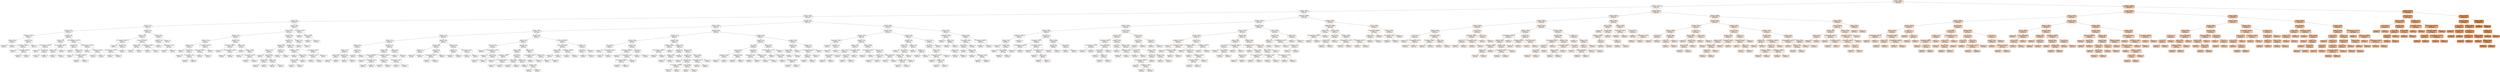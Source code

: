 digraph Tree {
node [shape=box, style="filled, rounded", color="black", fontname="helvetica"] ;
edge [fontname="helvetica"] ;
0 [label="BTC_open <= 5698.3\nsquared_error = 16649391.11\nsamples = 508\nvalue = 3485.55", fillcolor="#fbebdf"] ;
1 [label="BTC_open <= 2120.7\nsquared_error = 1672244.53\nsamples = 378\nvalue = 1476.97", fillcolor="#fef8f4"] ;
0 -> 1 [labeldistance=2.5, labelangle=45, headlabel="True"] ;
2 [label="BTC_open <= 910.0\nsquared_error = 123911.18\nsamples = 284\nvalue = 786.5", fillcolor="#fefcfb"] ;
1 -> 2 ;
3 [label="BTC_high <= 560.95\nsquared_error = 17488.67\nsamples = 198\nvalue = 591.09", fillcolor="#fffefd"] ;
2 -> 3 ;
4 [label="BTC_low <= 433.2\nsquared_error = 546.1\nsamples = 66\nvalue = 436.51", fillcolor="#ffffff"] ;
3 -> 4 ;
5 [label="BTC_open <= 419.7\nsquared_error = 36.37\nsamples = 32\nvalue = 419.13", fillcolor="#ffffff"] ;
4 -> 5 ;
6 [label="BTC_open <= 413.55\nsquared_error = 12.65\nsamples = 20\nvalue = 414.78", fillcolor="#ffffff"] ;
5 -> 6 ;
7 [label="total_fees_usd <= 14402.19\nsquared_error = 2.52\nsamples = 7\nvalue = 410.49", fillcolor="#ffffff"] ;
6 -> 7 ;
8 [label="BTC_low <= 404.65\nsquared_error = 0.06\nsamples = 2\nvalue = 408.45", fillcolor="#ffffff"] ;
7 -> 8 ;
9 [label="squared_error = 0.0\nsamples = 1\nvalue = 408.2", fillcolor="#ffffff"] ;
8 -> 9 ;
10 [label="squared_error = 0.0\nsamples = 1\nvalue = 408.7", fillcolor="#ffffff"] ;
8 -> 10 ;
11 [label="BTC_open <= 411.95\nsquared_error = 0.63\nsamples = 5\nvalue = 411.51", fillcolor="#ffffff"] ;
7 -> 11 ;
12 [label="sum_lock_weight <= 375344928.0\nsquared_error = 0.25\nsamples = 3\nvalue = 410.98", fillcolor="#ffffff"] ;
11 -> 12 ;
13 [label="squared_error = 0.0\nsamples = 1\nvalue = 410.4", fillcolor="#ffffff"] ;
12 -> 13 ;
14 [label="sum_lock_weight <= 418240576.0\nsquared_error = 0.04\nsamples = 2\nvalue = 411.37", fillcolor="#ffffff"] ;
12 -> 14 ;
15 [label="squared_error = 0.0\nsamples = 1\nvalue = 411.5", fillcolor="#ffffff"] ;
14 -> 15 ;
16 [label="squared_error = 0.0\nsamples = 1\nvalue = 411.1", fillcolor="#ffffff"] ;
14 -> 16 ;
17 [label="squared_error = -0.0\nsamples = 2\nvalue = 412.4", fillcolor="#ffffff"] ;
11 -> 17 ;
18 [label="BTC_open <= 416.6\nsquared_error = 1.96\nsamples = 13\nvalue = 417.22", fillcolor="#ffffff"] ;
6 -> 18 ;
19 [label="BTC_low <= 413.6\nsquared_error = 0.32\nsamples = 6\nvalue = 415.61", fillcolor="#ffffff"] ;
18 -> 19 ;
20 [label="mean_lock_size_ytes <= 645999.78\nsquared_error = 0.03\nsamples = 3\nvalue = 414.93", fillcolor="#ffffff"] ;
19 -> 20 ;
21 [label="squared_error = 0.0\nsamples = 1\nvalue = 414.7", fillcolor="#ffffff"] ;
20 -> 21 ;
22 [label="BTC_high <= 416.6\nsquared_error = 0.0\nsamples = 2\nvalue = 415.05", fillcolor="#ffffff"] ;
20 -> 22 ;
23 [label="squared_error = 0.0\nsamples = 1\nvalue = 415.0", fillcolor="#ffffff"] ;
22 -> 23 ;
24 [label="squared_error = 0.0\nsamples = 1\nvalue = 415.1", fillcolor="#ffffff"] ;
22 -> 24 ;
25 [label="mean_lock_size_ytes <= 660999.5\nsquared_error = 0.05\nsamples = 3\nvalue = 416.02", fillcolor="#ffffff"] ;
19 -> 25 ;
26 [label="BTC_open <= 415.75\nsquared_error = 0.0\nsamples = 2\nvalue = 415.75", fillcolor="#ffffff"] ;
25 -> 26 ;
27 [label="squared_error = 0.0\nsamples = 1\nvalue = 415.7", fillcolor="#ffffff"] ;
26 -> 27 ;
28 [label="squared_error = 0.0\nsamples = 1\nvalue = 415.8", fillcolor="#ffffff"] ;
26 -> 28 ;
29 [label="squared_error = -0.0\nsamples = 1\nvalue = 416.2", fillcolor="#ffffff"] ;
25 -> 29 ;
30 [label="addresses_active_count <= 450203.0\nsquared_error = 0.39\nsamples = 7\nvalue = 418.22", fillcolor="#ffffff"] ;
18 -> 30 ;
31 [label="BTC_high <= 418.15\nsquared_error = 0.12\nsamples = 4\nvalue = 417.87", fillcolor="#ffffff"] ;
30 -> 31 ;
32 [label="squared_error = 0.0\nsamples = 1\nvalue = 417.0", fillcolor="#ffffff"] ;
31 -> 32 ;
33 [label="BTC_open <= 417.85\nsquared_error = 0.03\nsamples = 3\nvalue = 417.98", fillcolor="#ffffff"] ;
31 -> 33 ;
34 [label="squared_error = 0.0\nsamples = 1\nvalue = 417.7", fillcolor="#ffffff"] ;
33 -> 34 ;
35 [label="sum_lock_weight <= 388931088.0\nsquared_error = 0.01\nsamples = 2\nvalue = 418.07", fillcolor="#ffffff"] ;
33 -> 35 ;
36 [label="squared_error = 0.0\nsamples = 1\nvalue = 418.0", fillcolor="#ffffff"] ;
35 -> 36 ;
37 [label="squared_error = -0.0\nsamples = 1\nvalue = 418.2", fillcolor="#ffffff"] ;
35 -> 37 ;
38 [label="addresses_active_count <= 460499.0\nsquared_error = 0.09\nsamples = 3\nvalue = 419.0", fillcolor="#ffffff"] ;
30 -> 38 ;
39 [label="squared_error = 0.0\nsamples = 1\nvalue = 418.5", fillcolor="#ffffff"] ;
38 -> 39 ;
40 [label="mean_hash_rate <= 1331224.5\nsquared_error = 0.01\nsamples = 2\nvalue = 419.17", fillcolor="#ffffff"] ;
38 -> 40 ;
41 [label="squared_error = 0.0\nsamples = 1\nvalue = 419.3", fillcolor="#ffffff"] ;
40 -> 41 ;
42 [label="squared_error = 0.0\nsamples = 1\nvalue = 419.1", fillcolor="#ffffff"] ;
40 -> 42 ;
43 [label="BTC_open <= 425.5\nsquared_error = 9.64\nsamples = 12\nvalue = 424.88", fillcolor="#ffffff"] ;
5 -> 43 ;
44 [label="BTC_open <= 422.85\nsquared_error = 2.33\nsamples = 8\nvalue = 422.94", fillcolor="#ffffff"] ;
43 -> 44 ;
45 [label="sum_lock_weight <= 416432944.0\nsquared_error = 0.43\nsamples = 4\nvalue = 421.41", fillcolor="#ffffff"] ;
44 -> 45 ;
46 [label="squared_error = 0.0\nsamples = 1\nvalue = 420.1", fillcolor="#ffffff"] ;
45 -> 46 ;
47 [label="BTC_open <= 421.8\nsquared_error = 0.16\nsamples = 3\nvalue = 421.63", fillcolor="#ffffff"] ;
45 -> 47 ;
48 [label="addresses_active_count <= 477412.5\nsquared_error = 0.0\nsamples = 2\nvalue = 421.35", fillcolor="#ffffff"] ;
47 -> 48 ;
49 [label="squared_error = 0.0\nsamples = 1\nvalue = 421.3", fillcolor="#ffffff"] ;
48 -> 49 ;
50 [label="squared_error = 0.0\nsamples = 1\nvalue = 421.4", fillcolor="#ffffff"] ;
48 -> 50 ;
51 [label="squared_error = -0.0\nsamples = 1\nvalue = 422.2", fillcolor="#ffffff"] ;
47 -> 51 ;
52 [label="difficulty <= 172764905472.0\nsquared_error = 0.18\nsamples = 4\nvalue = 424.28", fillcolor="#ffffff"] ;
44 -> 52 ;
53 [label="BTC_high <= 426.0\nsquared_error = 0.0\nsamples = 2\nvalue = 424.67", fillcolor="#ffffff"] ;
52 -> 53 ;
54 [label="squared_error = 0.0\nsamples = 1\nvalue = 424.6", fillcolor="#ffffff"] ;
53 -> 54 ;
55 [label="squared_error = -0.0\nsamples = 1\nvalue = 424.7", fillcolor="#ffffff"] ;
53 -> 55 ;
56 [label="mean_lock_size_ytes <= 755069.03\nsquared_error = 0.05\nsamples = 2\nvalue = 423.88", fillcolor="#ffffff"] ;
52 -> 56 ;
57 [label="squared_error = 0.0\nsamples = 1\nvalue = 423.5", fillcolor="#ffffff"] ;
56 -> 57 ;
58 [label="squared_error = 0.0\nsamples = 1\nvalue = 424.0", fillcolor="#ffffff"] ;
56 -> 58 ;
59 [label="BTC_high <= 439.5\nsquared_error = 6.55\nsamples = 4\nvalue = 427.78", fillcolor="#ffffff"] ;
43 -> 59 ;
60 [label="BTC_open <= 427.0\nsquared_error = 1.02\nsamples = 3\nvalue = 426.99", fillcolor="#ffffff"] ;
59 -> 60 ;
61 [label="squared_error = 0.0\nsamples = 1\nvalue = 426.3", fillcolor="#ffffff"] ;
60 -> 61 ;
62 [label="mean_tx_size_usd <= 2133.12\nsquared_error = 0.22\nsamples = 2\nvalue = 428.37", fillcolor="#ffffff"] ;
60 -> 62 ;
63 [label="squared_error = 0.0\nsamples = 1\nvalue = 427.7", fillcolor="#ffffff"] ;
62 -> 63 ;
64 [label="squared_error = 0.0\nsamples = 1\nvalue = 428.7", fillcolor="#ffffff"] ;
62 -> 64 ;
65 [label="squared_error = 0.0\nsamples = 1\nvalue = 434.9", fillcolor="#ffffff"] ;
59 -> 65 ;
66 [label="BTC_low <= 489.9\nsquared_error = 356.33\nsamples = 34\nvalue = 457.5", fillcolor="#fffffe"] ;
4 -> 66 ;
67 [label="BTC_open <= 452.75\nsquared_error = 45.74\nsamples = 31\nvalue = 452.95", fillcolor="#ffffff"] ;
66 -> 67 ;
68 [label="BTC_open <= 447.55\nsquared_error = 8.61\nsamples = 14\nvalue = 447.15", fillcolor="#ffffff"] ;
67 -> 68 ;
69 [label="BTC_open <= 444.5\nsquared_error = 2.59\nsamples = 7\nvalue = 444.68", fillcolor="#ffffff"] ;
68 -> 69 ;
70 [label="BTC_open <= 441.95\nsquared_error = 1.01\nsamples = 4\nvalue = 442.8", fillcolor="#ffffff"] ;
69 -> 70 ;
71 [label="squared_error = 0.0\nsamples = 1\nvalue = 441.2", fillcolor="#ffffff"] ;
70 -> 71 ;
72 [label="BTC_low <= 436.15\nsquared_error = 0.2\nsamples = 3\nvalue = 443.33", fillcolor="#ffffff"] ;
70 -> 72 ;
73 [label="squared_error = 0.0\nsamples = 1\nvalue = 442.7", fillcolor="#ffffff"] ;
72 -> 73 ;
74 [label="mean_tx_size_usd <= 1342.96\nsquared_error = 0.0\nsamples = 2\nvalue = 443.65", fillcolor="#ffffff"] ;
72 -> 74 ;
75 [label="squared_error = 0.0\nsamples = 1\nvalue = 443.6", fillcolor="#ffffff"] ;
74 -> 75 ;
76 [label="squared_error = 0.0\nsamples = 1\nvalue = 443.7", fillcolor="#ffffff"] ;
74 -> 76 ;
77 [label="sum_lock_weight <= 459787792.0\nsquared_error = 0.31\nsamples = 3\nvalue = 445.76", fillcolor="#ffffff"] ;
69 -> 77 ;
78 [label="mean_hash_rate <= 1327807.56\nsquared_error = 0.06\nsamples = 2\nvalue = 445.55", fillcolor="#ffffff"] ;
77 -> 78 ;
79 [label="squared_error = 0.0\nsamples = 1\nvalue = 445.3", fillcolor="#ffffff"] ;
78 -> 79 ;
80 [label="squared_error = -0.0\nsamples = 1\nvalue = 445.8", fillcolor="#ffffff"] ;
78 -> 80 ;
81 [label="squared_error = 0.0\nsamples = 1\nvalue = 447.0", fillcolor="#ffffff"] ;
77 -> 81 ;
82 [label="BTC_open <= 449.55\nsquared_error = 1.14\nsamples = 7\nvalue = 449.87", fillcolor="#ffffff"] ;
68 -> 82 ;
83 [label="mean_hash_rate <= 1336688.31\nsquared_error = 0.25\nsamples = 3\nvalue = 448.63", fillcolor="#ffffff"] ;
82 -> 83 ;
84 [label="squared_error = 0.0\nsamples = 1\nvalue = 449.3", fillcolor="#ffffff"] ;
83 -> 84 ;
85 [label="addresses_active_count <= 489780.0\nsquared_error = 0.04\nsamples = 2\nvalue = 448.3", fillcolor="#ffffff"] ;
83 -> 85 ;
86 [label="squared_error = 0.0\nsamples = 1\nvalue = 448.1", fillcolor="#ffffff"] ;
85 -> 86 ;
87 [label="squared_error = -0.0\nsamples = 1\nvalue = 448.5", fillcolor="#ffffff"] ;
85 -> 87 ;
88 [label="BTC_low <= 442.2\nsquared_error = 0.58\nsamples = 4\nvalue = 450.4", fillcolor="#ffffff"] ;
82 -> 88 ;
89 [label="squared_error = 0.0\nsamples = 1\nvalue = 452.2", fillcolor="#ffffff"] ;
88 -> 89 ;
90 [label="BTC_open <= 449.95\nsquared_error = 0.05\nsamples = 3\nvalue = 450.1", fillcolor="#ffffff"] ;
88 -> 90 ;
91 [label="squared_error = 0.0\nsamples = 1\nvalue = 449.8", fillcolor="#ffffff"] ;
90 -> 91 ;
92 [label="mean_hash_rate <= 1327801.88\nsquared_error = 0.01\nsamples = 2\nvalue = 450.25", fillcolor="#ffffff"] ;
90 -> 92 ;
93 [label="squared_error = 0.0\nsamples = 1\nvalue = 450.1", fillcolor="#ffffff"] ;
92 -> 93 ;
94 [label="squared_error = 0.0\nsamples = 1\nvalue = 450.3", fillcolor="#ffffff"] ;
92 -> 94 ;
95 [label="BTC_open <= 463.85\nsquared_error = 23.01\nsamples = 17\nvalue = 458.03", fillcolor="#fffffe"] ;
67 -> 95 ;
96 [label="BTC_open <= 457.0\nsquared_error = 5.79\nsamples = 15\nvalue = 456.51", fillcolor="#fffffe"] ;
95 -> 96 ;
97 [label="BTC_open <= 455.2\nsquared_error = 0.95\nsamples = 8\nvalue = 454.66", fillcolor="#ffffff"] ;
96 -> 97 ;
98 [label="BTC_open <= 453.75\nsquared_error = 0.31\nsamples = 6\nvalue = 454.19", fillcolor="#ffffff"] ;
97 -> 98 ;
99 [label="squared_error = 0.0\nsamples = 2\nvalue = 453.3", fillcolor="#ffffff"] ;
98 -> 99 ;
100 [label="xfer_cnt <= 526966.0\nsquared_error = 0.11\nsamples = 4\nvalue = 454.44", fillcolor="#ffffff"] ;
98 -> 100 ;
101 [label="BTC_high <= 456.2\nsquared_error = 0.01\nsamples = 2\nvalue = 454.24", fillcolor="#ffffff"] ;
100 -> 101 ;
102 [label="squared_error = 0.0\nsamples = 1\nvalue = 454.2", fillcolor="#ffffff"] ;
101 -> 102 ;
103 [label="squared_error = 0.0\nsamples = 1\nvalue = 454.4", fillcolor="#ffffff"] ;
101 -> 103 ;
104 [label="BTC_low <= 449.15\nsquared_error = 0.0\nsamples = 2\nvalue = 454.95", fillcolor="#ffffff"] ;
100 -> 104 ;
105 [label="squared_error = 0.0\nsamples = 1\nvalue = 455.0", fillcolor="#ffffff"] ;
104 -> 105 ;
106 [label="squared_error = 0.0\nsamples = 1\nvalue = 454.9", fillcolor="#ffffff"] ;
104 -> 106 ;
107 [label="BTC_low <= 454.3\nsquared_error = 0.22\nsamples = 2\nvalue = 456.07", fillcolor="#fffffe"] ;
97 -> 107 ;
108 [label="squared_error = 0.0\nsamples = 1\nvalue = 455.4", fillcolor="#ffffff"] ;
107 -> 108 ;
109 [label="squared_error = 0.0\nsamples = 1\nvalue = 456.4", fillcolor="#fffffe"] ;
107 -> 109 ;
110 [label="BTC_open <= 459.05\nsquared_error = 1.59\nsamples = 7\nvalue = 458.98", fillcolor="#fffffe"] ;
96 -> 110 ;
111 [label="total_fees_usd <= 17389.86\nsquared_error = 0.12\nsamples = 4\nvalue = 458.18", fillcolor="#fffffe"] ;
110 -> 111 ;
112 [label="squared_error = 0.0\nsamples = 1\nvalue = 458.5", fillcolor="#fffffe"] ;
111 -> 112 ;
113 [label="BTC_high <= 465.2\nsquared_error = 0.04\nsamples = 3\nvalue = 457.87", fillcolor="#fffffe"] ;
111 -> 113 ;
114 [label="xfer_cnt <= 556781.5\nsquared_error = 0.01\nsamples = 2\nvalue = 458.0", fillcolor="#fffffe"] ;
113 -> 114 ;
115 [label="squared_error = 0.0\nsamples = 1\nvalue = 457.9", fillcolor="#fffffe"] ;
114 -> 115 ;
116 [label="squared_error = 0.0\nsamples = 1\nvalue = 458.1", fillcolor="#fffffe"] ;
114 -> 116 ;
117 [label="squared_error = 0.0\nsamples = 1\nvalue = 457.6", fillcolor="#fffffe"] ;
113 -> 117 ;
118 [label="mean_tx_size_usd <= 1891.46\nsquared_error = 0.75\nsamples = 3\nvalue = 460.57", fillcolor="#fffffe"] ;
110 -> 118 ;
119 [label="mean_tx_size_usd <= 1732.23\nsquared_error = 0.16\nsamples = 2\nvalue = 460.0", fillcolor="#fffffe"] ;
118 -> 119 ;
120 [label="squared_error = 0.0\nsamples = 1\nvalue = 460.4", fillcolor="#fffffe"] ;
119 -> 120 ;
121 [label="squared_error = 0.0\nsamples = 1\nvalue = 459.6", fillcolor="#fffffe"] ;
119 -> 121 ;
122 [label="squared_error = -0.0\nsamples = 1\nvalue = 461.7", fillcolor="#fffffe"] ;
118 -> 122 ;
123 [label="BTC_open <= 470.0\nsquared_error = 14.22\nsamples = 2\nvalue = 468.67", fillcolor="#fffffe"] ;
95 -> 123 ;
124 [label="squared_error = 0.0\nsamples = 1\nvalue = 466.0", fillcolor="#fffffe"] ;
123 -> 124 ;
125 [label="squared_error = 0.0\nsamples = 1\nvalue = 474.0", fillcolor="#fffffe"] ;
123 -> 125 ;
126 [label="mean_tx_size_usd <= 1685.67\nsquared_error = 49.3\nsamples = 3\nvalue = 525.73", fillcolor="#fffefe"] ;
66 -> 126 ;
127 [label="squared_error = 0.0\nsamples = 1\nvalue = 516.0", fillcolor="#fffefe"] ;
126 -> 127 ;
128 [label="xfer_cnt <= 509739.0\nsquared_error = 2.89\nsamples = 2\nvalue = 530.6", fillcolor="#fffefe"] ;
126 -> 128 ;
129 [label="squared_error = 0.0\nsamples = 1\nvalue = 532.3", fillcolor="#fffefe"] ;
128 -> 129 ;
130 [label="squared_error = 0.0\nsamples = 1\nvalue = 528.9", fillcolor="#fffefe"] ;
128 -> 130 ;
131 [label="BTC_open <= 703.35\nsquared_error = 7422.83\nsamples = 132\nvalue = 671.42", fillcolor="#fffdfc"] ;
3 -> 131 ;
132 [label="BTC_open <= 626.95\nsquared_error = 1434.67\nsamples = 92\nvalue = 624.02", fillcolor="#fffefd"] ;
131 -> 132 ;
133 [label="BTC_open <= 594.85\nsquared_error = 322.21\nsamples = 49\nvalue = 594.96", fillcolor="#fffefd"] ;
132 -> 133 ;
134 [label="BTC_open <= 579.25\nsquared_error = 51.21\nsamples = 25\nvalue = 577.96", fillcolor="#fffefd"] ;
133 -> 134 ;
135 [label="BTC_open <= 573.1\nsquared_error = 11.25\nsamples = 15\nvalue = 572.45", fillcolor="#fffefd"] ;
134 -> 135 ;
136 [label="BTC_high <= 584.25\nsquared_error = 3.9\nsamples = 6\nvalue = 569.52", fillcolor="#fffefd"] ;
135 -> 136 ;
137 [label="BTC_high <= 577.9\nsquared_error = 0.94\nsamples = 4\nvalue = 570.61", fillcolor="#fffefd"] ;
136 -> 137 ;
138 [label="BTC_low <= 564.25\nsquared_error = 0.2\nsamples = 2\nvalue = 570.1", fillcolor="#fffefd"] ;
137 -> 138 ;
139 [label="squared_error = 0.0\nsamples = 1\nvalue = 569.1", fillcolor="#fffefd"] ;
138 -> 139 ;
140 [label="squared_error = 0.0\nsamples = 1\nvalue = 570.3", fillcolor="#fffefd"] ;
138 -> 140 ;
141 [label="BTC_high <= 581.55\nsquared_error = 0.02\nsamples = 2\nvalue = 572.15", fillcolor="#fffefd"] ;
137 -> 141 ;
142 [label="squared_error = 0.0\nsamples = 1\nvalue = 572.3", fillcolor="#fffefd"] ;
141 -> 142 ;
143 [label="squared_error = 0.0\nsamples = 1\nvalue = 572.0", fillcolor="#fffefd"] ;
141 -> 143 ;
144 [label="SILVER <= 10.24\nsquared_error = 0.08\nsamples = 2\nvalue = 566.6", fillcolor="#fffefd"] ;
136 -> 144 ;
145 [label="squared_error = 0.0\nsamples = 1\nvalue = 567.0", fillcolor="#fffefd"] ;
144 -> 145 ;
146 [label="squared_error = 0.0\nsamples = 1\nvalue = 566.4", fillcolor="#fffefd"] ;
144 -> 146 ;
147 [label="BTC_open <= 576.45\nsquared_error = 1.41\nsamples = 9\nvalue = 575.38", fillcolor="#fffefd"] ;
135 -> 147 ;
148 [label="BTC_open <= 574.8\nsquared_error = 0.3\nsamples = 7\nvalue = 574.88", fillcolor="#fffefd"] ;
147 -> 148 ;
149 [label="difficulty <= 208408666112.0\nsquared_error = 0.12\nsamples = 3\nvalue = 574.38", fillcolor="#fffefd"] ;
148 -> 149 ;
150 [label="squared_error = 0.0\nsamples = 1\nvalue = 574.7", fillcolor="#fffefd"] ;
149 -> 150 ;
151 [label="mean_tx_size_usd <= 1456.3\nsquared_error = 0.02\nsamples = 2\nvalue = 574.05", fillcolor="#fffefd"] ;
149 -> 151 ;
152 [label="squared_error = 0.0\nsamples = 1\nvalue = 574.2", fillcolor="#fffefd"] ;
151 -> 152 ;
153 [label="squared_error = 0.0\nsamples = 1\nvalue = 573.9", fillcolor="#fffefd"] ;
151 -> 153 ;
154 [label="sum_lock_weight <= 473617296.0\nsquared_error = 0.09\nsamples = 4\nvalue = 575.28", fillcolor="#fffefd"] ;
148 -> 154 ;
155 [label="BTC_open <= 575.45\nsquared_error = 0.02\nsamples = 2\nvalue = 575.5", fillcolor="#fffefd"] ;
154 -> 155 ;
156 [label="squared_error = 0.0\nsamples = 1\nvalue = 575.3", fillcolor="#fffefd"] ;
155 -> 156 ;
157 [label="squared_error = 0.0\nsamples = 1\nvalue = 575.6", fillcolor="#fffefd"] ;
155 -> 157 ;
158 [label="mean_tx_size_usd <= 1640.79\nsquared_error = 0.0\nsamples = 2\nvalue = 574.95", fillcolor="#fffefd"] ;
154 -> 158 ;
159 [label="squared_error = 0.0\nsamples = 1\nvalue = 575.0", fillcolor="#fffefd"] ;
158 -> 159 ;
160 [label="squared_error = -0.0\nsamples = 1\nvalue = 574.9", fillcolor="#fffefd"] ;
158 -> 160 ;
161 [label="JP225 <= 16645.0\nsquared_error = 0.12\nsamples = 2\nvalue = 577.65", fillcolor="#fffefd"] ;
147 -> 161 ;
162 [label="squared_error = 0.0\nsamples = 1\nvalue = 578.0", fillcolor="#fffefd"] ;
161 -> 162 ;
163 [label="squared_error = 0.0\nsamples = 1\nvalue = 577.3", fillcolor="#fffefd"] ;
161 -> 163 ;
164 [label="BTC_open <= 586.2\nsquared_error = 12.66\nsamples = 10\nvalue = 585.1", fillcolor="#fffefd"] ;
134 -> 164 ;
165 [label="BTC_open <= 581.65\nsquared_error = 2.72\nsamples = 6\nvalue = 582.47", fillcolor="#fffefd"] ;
164 -> 165 ;
166 [label="COPPER <= 1.07\nsquared_error = 0.01\nsamples = 2\nvalue = 580.6", fillcolor="#fffefd"] ;
165 -> 166 ;
167 [label="squared_error = 0.0\nsamples = 1\nvalue = 580.5", fillcolor="#fffefd"] ;
166 -> 167 ;
168 [label="squared_error = -0.0\nsamples = 1\nvalue = 580.7", fillcolor="#fffefd"] ;
166 -> 168 ;
169 [label="BTC_low <= 579.35\nsquared_error = 0.63\nsamples = 4\nvalue = 583.72", fillcolor="#fffefd"] ;
165 -> 169 ;
170 [label="mean_lock_size_ytes <= 692270.16\nsquared_error = 0.16\nsamples = 3\nvalue = 583.4", fillcolor="#fffefd"] ;
169 -> 170 ;
171 [label="squared_error = 0.0\nsamples = 1\nvalue = 582.6", fillcolor="#fffefd"] ;
170 -> 171 ;
172 [label="squared_error = 0.0\nsamples = 2\nvalue = 583.6", fillcolor="#fffefd"] ;
170 -> 172 ;
173 [label="squared_error = 0.0\nsamples = 1\nvalue = 585.3", fillcolor="#fffefd"] ;
169 -> 173 ;
174 [label="BTC_open <= 589.05\nsquared_error = 2.86\nsamples = 4\nvalue = 588.86", fillcolor="#fffefd"] ;
164 -> 174 ;
175 [label="COPPER <= 1.06\nsquared_error = 0.03\nsamples = 2\nvalue = 587.4", fillcolor="#fffefd"] ;
174 -> 175 ;
176 [label="squared_error = 0.0\nsamples = 1\nvalue = 587.1", fillcolor="#fffefd"] ;
175 -> 176 ;
177 [label="squared_error = 0.0\nsamples = 1\nvalue = 587.5", fillcolor="#fffefd"] ;
175 -> 177 ;
178 [label="mean_tx_size_usd <= 2097.71\nsquared_error = 0.02\nsamples = 2\nvalue = 590.8", fillcolor="#fffefd"] ;
174 -> 178 ;
179 [label="squared_error = 0.0\nsamples = 1\nvalue = 590.9", fillcolor="#fffefd"] ;
178 -> 179 ;
180 [label="squared_error = -0.0\nsamples = 1\nvalue = 590.6", fillcolor="#fffefd"] ;
178 -> 180 ;
181 [label="BTC_open <= 613.8\nsquared_error = 44.01\nsamples = 24\nvalue = 611.12", fillcolor="#fffefd"] ;
133 -> 181 ;
182 [label="BTC_open <= 606.4\nsquared_error = 11.75\nsamples = 17\nvalue = 607.87", fillcolor="#fffefd"] ;
181 -> 182 ;
183 [label="xfer_cnt <= 433130.5\nsquared_error = 7.21\nsamples = 4\nvalue = 602.94", fillcolor="#fffefd"] ;
182 -> 183 ;
184 [label="squared_error = 0.0\nsamples = 1\nvalue = 598.8", fillcolor="#fffefd"] ;
183 -> 184 ;
185 [label="addresses_active_count <= 486276.5\nsquared_error = 2.01\nsamples = 3\nvalue = 604.32", fillcolor="#fffefd"] ;
183 -> 185 ;
186 [label="squared_error = -0.0\nsamples = 1\nvalue = 602.9", fillcolor="#fffefd"] ;
185 -> 186 ;
187 [label="JP225 <= 16810.0\nsquared_error = 0.01\nsamples = 2\nvalue = 605.73", fillcolor="#fffefd"] ;
185 -> 187 ;
188 [label="squared_error = 0.0\nsamples = 1\nvalue = 605.6", fillcolor="#fffefd"] ;
187 -> 188 ;
189 [label="squared_error = -0.0\nsamples = 1\nvalue = 605.8", fillcolor="#fffefd"] ;
187 -> 189 ;
190 [label="BTC_open <= 610.25\nsquared_error = 1.91\nsamples = 13\nvalue = 609.59", fillcolor="#fffefd"] ;
182 -> 190 ;
191 [label="BTC_open <= 608.35\nsquared_error = 0.95\nsamples = 9\nvalue = 608.79", fillcolor="#fffefd"] ;
190 -> 191 ;
192 [label="mean_hash_rate <= 1585873.0\nsquared_error = 0.22\nsamples = 3\nvalue = 607.3", fillcolor="#fffefd"] ;
191 -> 192 ;
193 [label="squared_error = 0.0\nsamples = 1\nvalue = 608.1", fillcolor="#fffefd"] ;
192 -> 193 ;
194 [label="sum_lock_weight <= 464744192.0\nsquared_error = 0.0\nsamples = 2\nvalue = 607.03", fillcolor="#fffefd"] ;
192 -> 194 ;
195 [label="squared_error = 0.0\nsamples = 1\nvalue = 607.1", fillcolor="#fffefd"] ;
194 -> 195 ;
196 [label="squared_error = 0.0\nsamples = 1\nvalue = 607.0", fillcolor="#fffefd"] ;
194 -> 196 ;
197 [label="JP225 <= 16400.0\nsquared_error = 0.12\nsamples = 6\nvalue = 609.33", fillcolor="#fffefd"] ;
191 -> 197 ;
198 [label="JP225 <= 16290.0\nsquared_error = 0.02\nsamples = 3\nvalue = 609.6", fillcolor="#fffefd"] ;
197 -> 198 ;
199 [label="squared_error = 0.0\nsamples = 2\nvalue = 609.5", fillcolor="#fffefd"] ;
198 -> 199 ;
200 [label="squared_error = 0.0\nsamples = 1\nvalue = 609.8", fillcolor="#fffefd"] ;
198 -> 200 ;
201 [label="BTC_open <= 608.8\nsquared_error = 0.05\nsamples = 3\nvalue = 609.0", fillcolor="#fffefd"] ;
197 -> 201 ;
202 [label="squared_error = 0.0\nsamples = 1\nvalue = 608.6", fillcolor="#fffefd"] ;
201 -> 202 ;
203 [label="BTC_open <= 609.1\nsquared_error = 0.01\nsamples = 2\nvalue = 609.1", fillcolor="#fffefd"] ;
201 -> 203 ;
204 [label="squared_error = 0.0\nsamples = 1\nvalue = 609.0", fillcolor="#fffefd"] ;
203 -> 204 ;
205 [label="squared_error = 0.0\nsamples = 1\nvalue = 609.2", fillcolor="#fffefd"] ;
203 -> 205 ;
206 [label="BTC_high <= 612.95\nsquared_error = 0.2\nsamples = 4\nvalue = 611.1", fillcolor="#fffefd"] ;
190 -> 206 ;
207 [label="mean_lock_size_ytes <= 821636.97\nsquared_error = 0.01\nsamples = 2\nvalue = 611.67", fillcolor="#fffefd"] ;
206 -> 207 ;
208 [label="squared_error = 0.0\nsamples = 1\nvalue = 611.6", fillcolor="#fffefd"] ;
207 -> 208 ;
209 [label="squared_error = 0.0\nsamples = 1\nvalue = 611.8", fillcolor="#fffefd"] ;
207 -> 209 ;
210 [label="BTC_high <= 616.3\nsquared_error = 0.01\nsamples = 2\nvalue = 610.76", fillcolor="#fffefd"] ;
206 -> 210 ;
211 [label="squared_error = 0.0\nsamples = 1\nvalue = 610.7", fillcolor="#fffefd"] ;
210 -> 211 ;
212 [label="squared_error = 0.0\nsamples = 1\nvalue = 611.0", fillcolor="#fffefd"] ;
210 -> 212 ;
213 [label="difficulty <= 239639322624.0\nsquared_error = 9.94\nsamples = 7\nvalue = 621.19", fillcolor="#fffefd"] ;
181 -> 213 ;
214 [label="difficulty <= 217124200448.0\nsquared_error = 2.82\nsamples = 4\nvalue = 623.01", fillcolor="#fffefd"] ;
213 -> 214 ;
215 [label="BTC_low <= 609.95\nsquared_error = 0.23\nsamples = 2\nvalue = 621.62", fillcolor="#fffefd"] ;
214 -> 215 ;
216 [label="squared_error = -0.0\nsamples = 1\nvalue = 621.9", fillcolor="#fffefd"] ;
215 -> 216 ;
217 [label="squared_error = -0.0\nsamples = 1\nvalue = 620.8", fillcolor="#fffefd"] ;
215 -> 217 ;
218 [label="mean_hash_rate <= 1678996.81\nsquared_error = 0.27\nsamples = 2\nvalue = 624.87", fillcolor="#fffefd"] ;
214 -> 218 ;
219 [label="squared_error = 0.0\nsamples = 1\nvalue = 625.6", fillcolor="#fffefd"] ;
218 -> 219 ;
220 [label="squared_error = 0.0\nsamples = 1\nvalue = 624.5", fillcolor="#fffefd"] ;
218 -> 220 ;
221 [label="COPPER <= 2.19\nsquared_error = 0.67\nsamples = 3\nvalue = 616.93", fillcolor="#fffefd"] ;
213 -> 221 ;
222 [label="JP225 <= 8505.0\nsquared_error = 0.04\nsamples = 2\nvalue = 617.5", fillcolor="#fffefd"] ;
221 -> 222 ;
223 [label="squared_error = 0.0\nsamples = 1\nvalue = 617.7", fillcolor="#fffefd"] ;
222 -> 223 ;
224 [label="squared_error = 0.0\nsamples = 1\nvalue = 617.3", fillcolor="#fffefd"] ;
222 -> 224 ;
225 [label="squared_error = 0.0\nsamples = 1\nvalue = 615.8", fillcolor="#fffefd"] ;
221 -> 225 ;
226 [label="BTC_open <= 659.85\nsquared_error = 412.42\nsamples = 43\nvalue = 660.93", fillcolor="#fffdfc"] ;
132 -> 226 ;
227 [label="BTC_open <= 642.7\nsquared_error = 77.27\nsamples = 23\nvalue = 644.41", fillcolor="#fffdfd"] ;
226 -> 227 ;
228 [label="BTC_open <= 633.25\nsquared_error = 20.97\nsamples = 9\nvalue = 635.31", fillcolor="#fffdfd"] ;
227 -> 228 ;
229 [label="SPX <= 1070.58\nsquared_error = 0.75\nsamples = 3\nvalue = 629.5", fillcolor="#fffefd"] ;
228 -> 229 ;
230 [label="squared_error = 0.0\nsamples = 1\nvalue = 630.5", fillcolor="#fffefd"] ;
229 -> 230 ;
231 [label="mean_hash_rate <= 1914834.12\nsquared_error = 0.14\nsamples = 2\nvalue = 628.83", fillcolor="#fffefd"] ;
229 -> 231 ;
232 [label="squared_error = 0.0\nsamples = 1\nvalue = 629.1", fillcolor="#fffefd"] ;
231 -> 232 ;
233 [label="squared_error = -0.0\nsamples = 1\nvalue = 628.3", fillcolor="#fffefd"] ;
231 -> 233 ;
234 [label="BTC_open <= 639.0\nsquared_error = 2.98\nsamples = 6\nvalue = 638.54", fillcolor="#fffdfd"] ;
228 -> 234 ;
235 [label="mean_hash_rate <= 1657809.38\nsquared_error = 0.39\nsamples = 4\nvalue = 637.06", fillcolor="#fffdfd"] ;
234 -> 235 ;
236 [label="squared_error = 0.0\nsamples = 1\nvalue = 636.0", fillcolor="#fffdfd"] ;
235 -> 236 ;
237 [label="mean_tx_size_usd <= 3217.81\nsquared_error = 0.14\nsamples = 3\nvalue = 637.33", fillcolor="#fffdfd"] ;
235 -> 237 ;
238 [label="mean_lock_size_ytes <= 805855.31\nsquared_error = 0.04\nsamples = 2\nvalue = 637.13", fillcolor="#fffdfd"] ;
237 -> 238 ;
239 [label="squared_error = 0.0\nsamples = 1\nvalue = 637.0", fillcolor="#fffdfd"] ;
238 -> 239 ;
240 [label="squared_error = -0.0\nsamples = 1\nvalue = 637.4", fillcolor="#fffdfd"] ;
238 -> 240 ;
241 [label="squared_error = -0.0\nsamples = 1\nvalue = 637.9", fillcolor="#fffdfd"] ;
237 -> 241 ;
242 [label="DJI <= 18033.0\nsquared_error = 0.03\nsamples = 2\nvalue = 640.4", fillcolor="#fffdfd"] ;
234 -> 242 ;
243 [label="squared_error = 0.0\nsamples = 1\nvalue = 640.1", fillcolor="#fffdfd"] ;
242 -> 243 ;
244 [label="squared_error = 0.0\nsamples = 1\nvalue = 640.5", fillcolor="#fffdfd"] ;
242 -> 244 ;
245 [label="BTC_open <= 648.8\nsquared_error = 12.83\nsamples = 14\nvalue = 651.12", fillcolor="#fffdfc"] ;
227 -> 245 ;
246 [label="total_fees_usd <= 38473.89\nsquared_error = 0.57\nsamples = 3\nvalue = 646.53", fillcolor="#fffdfd"] ;
245 -> 246 ;
247 [label="mean_lock_size_ytes <= 788167.53\nsquared_error = 0.04\nsamples = 2\nvalue = 646.86", fillcolor="#fffdfd"] ;
246 -> 247 ;
248 [label="squared_error = 0.0\nsamples = 1\nvalue = 646.7", fillcolor="#fffdfd"] ;
247 -> 248 ;
249 [label="squared_error = 0.0\nsamples = 1\nvalue = 647.1", fillcolor="#fffdfd"] ;
247 -> 249 ;
250 [label="squared_error = -0.0\nsamples = 1\nvalue = 644.9", fillcolor="#fffdfd"] ;
246 -> 250 ;
251 [label="BTC_open <= 652.05\nsquared_error = 4.32\nsamples = 11\nvalue = 653.23", fillcolor="#fffdfc"] ;
245 -> 251 ;
252 [label="GOLD <= 1270.1\nsquared_error = 0.08\nsamples = 3\nvalue = 650.84", fillcolor="#fffdfc"] ;
251 -> 252 ;
253 [label="BTC_open <= 651.05\nsquared_error = 0.0\nsamples = 2\nvalue = 651.07", fillcolor="#fffdfc"] ;
252 -> 253 ;
254 [label="squared_error = 0.0\nsamples = 1\nvalue = 651.0", fillcolor="#fffdfc"] ;
253 -> 254 ;
255 [label="squared_error = -0.0\nsamples = 1\nvalue = 651.1", fillcolor="#fffdfc"] ;
253 -> 255 ;
256 [label="squared_error = 0.0\nsamples = 1\nvalue = 650.5", fillcolor="#fffdfc"] ;
252 -> 256 ;
257 [label="BTC_open <= 654.95\nsquared_error = 1.17\nsamples = 8\nvalue = 654.72", fillcolor="#fffdfc"] ;
251 -> 257 ;
258 [label="BTC_open <= 653.5\nsquared_error = 0.35\nsamples = 5\nvalue = 654.06", fillcolor="#fffdfc"] ;
257 -> 258 ;
259 [label="squared_error = 0.0\nsamples = 1\nvalue = 653.0", fillcolor="#fffdfc"] ;
258 -> 259 ;
260 [label="BTC_open <= 654.3\nsquared_error = 0.08\nsamples = 4\nvalue = 654.33", fillcolor="#fffdfc"] ;
258 -> 260 ;
261 [label="sum_lock_weight <= 479776688.0\nsquared_error = 0.0\nsamples = 2\nvalue = 654.05", fillcolor="#fffdfc"] ;
260 -> 261 ;
262 [label="squared_error = 0.0\nsamples = 1\nvalue = 654.0", fillcolor="#fffdfc"] ;
261 -> 262 ;
263 [label="squared_error = 0.0\nsamples = 1\nvalue = 654.1", fillcolor="#fffdfc"] ;
261 -> 263 ;
264 [label="xfer_cnt <= 468958.5\nsquared_error = 0.01\nsamples = 2\nvalue = 654.6", fillcolor="#fffdfc"] ;
260 -> 264 ;
265 [label="squared_error = 0.0\nsamples = 1\nvalue = 654.7", fillcolor="#fffdfc"] ;
264 -> 265 ;
266 [label="squared_error = 0.0\nsamples = 1\nvalue = 654.5", fillcolor="#fffdfc"] ;
264 -> 266 ;
267 [label="xfer_cnt <= 484233.0\nsquared_error = 0.58\nsamples = 3\nvalue = 655.83", fillcolor="#fffdfc"] ;
257 -> 267 ;
268 [label="mean_tx_size_usd <= 1651.69\nsquared_error = 0.01\nsamples = 2\nvalue = 655.3", fillcolor="#fffdfc"] ;
267 -> 268 ;
269 [label="squared_error = 0.0\nsamples = 1\nvalue = 655.4", fillcolor="#fffdfc"] ;
268 -> 269 ;
270 [label="squared_error = 0.0\nsamples = 1\nvalue = 655.2", fillcolor="#fffdfc"] ;
268 -> 270 ;
271 [label="squared_error = 0.0\nsamples = 1\nvalue = 656.9", fillcolor="#fffdfc"] ;
267 -> 271 ;
272 [label="BTC_open <= 683.6\nsquared_error = 150.81\nsamples = 20\nvalue = 679.1", fillcolor="#fffdfc"] ;
226 -> 272 ;
273 [label="BTC_open <= 671.9\nsquared_error = 23.64\nsamples = 13\nvalue = 671.36", fillcolor="#fffdfc"] ;
272 -> 273 ;
274 [label="SPX <= 2094.2\nsquared_error = 8.0\nsamples = 8\nvalue = 667.69", fillcolor="#fffdfc"] ;
273 -> 274 ;
275 [label="xfer_cnt <= 482474.5\nsquared_error = 3.14\nsamples = 4\nvalue = 665.42", fillcolor="#fffdfc"] ;
274 -> 275 ;
276 [label="total_fees_usd <= 32373.13\nsquared_error = 0.44\nsamples = 2\nvalue = 663.73", fillcolor="#fffdfc"] ;
275 -> 276 ;
277 [label="squared_error = 0.0\nsamples = 1\nvalue = 662.8", fillcolor="#fffdfc"] ;
276 -> 277 ;
278 [label="squared_error = 0.0\nsamples = 1\nvalue = 664.2", fillcolor="#fffdfc"] ;
276 -> 278 ;
279 [label="total_fees_usd <= 46046.48\nsquared_error = 0.18\nsamples = 2\nvalue = 667.1", fillcolor="#fffdfc"] ;
275 -> 279 ;
280 [label="squared_error = 0.0\nsamples = 1\nvalue = 666.5", fillcolor="#fffdfc"] ;
279 -> 280 ;
281 [label="squared_error = 0.0\nsamples = 1\nvalue = 667.4", fillcolor="#fffdfc"] ;
279 -> 281 ;
282 [label="BTC_low <= 660.3\nsquared_error = 0.17\nsamples = 4\nvalue = 670.42", fillcolor="#fffdfc"] ;
274 -> 282 ;
283 [label="mean_tx_size_usd <= 2089.11\nsquared_error = 0.06\nsamples = 2\nvalue = 670.85", fillcolor="#fffdfc"] ;
282 -> 283 ;
284 [label="squared_error = 0.0\nsamples = 1\nvalue = 670.6", fillcolor="#fffdfc"] ;
283 -> 284 ;
285 [label="squared_error = 0.0\nsamples = 1\nvalue = 671.1", fillcolor="#fffdfc"] ;
283 -> 285 ;
286 [label="total_fees_usd <= 40702.67\nsquared_error = 0.04\nsamples = 2\nvalue = 670.13", fillcolor="#fffdfc"] ;
282 -> 286 ;
287 [label="squared_error = 0.0\nsamples = 1\nvalue = 670.0", fillcolor="#fffdfc"] ;
286 -> 287 ;
288 [label="squared_error = -0.0\nsamples = 1\nvalue = 670.4", fillcolor="#fffdfc"] ;
286 -> 288 ;
289 [label="BTC_low <= 675.45\nsquared_error = 6.2\nsamples = 5\nvalue = 675.84", fillcolor="#fffdfc"] ;
273 -> 289 ;
290 [label="addresses_active_count <= 472234.5\nsquared_error = 1.12\nsamples = 4\nvalue = 675.04", fillcolor="#fffdfc"] ;
289 -> 290 ;
291 [label="squared_error = 0.0\nsamples = 1\nvalue = 672.7", fillcolor="#fffdfc"] ;
290 -> 291 ;
292 [label="xfer_cnt <= 476653.5\nsquared_error = 0.39\nsamples = 3\nvalue = 675.37", fillcolor="#fffdfc"] ;
290 -> 292 ;
293 [label="squared_error = 0.0\nsamples = 1\nvalue = 676.3", fillcolor="#fffdfc"] ;
292 -> 293 ;
294 [label="total_fees_usd <= 56446.12\nsquared_error = 0.06\nsamples = 2\nvalue = 675.0", fillcolor="#fffdfc"] ;
292 -> 294 ;
295 [label="squared_error = 0.0\nsamples = 1\nvalue = 675.2", fillcolor="#fffdfc"] ;
294 -> 295 ;
296 [label="squared_error = 0.0\nsamples = 1\nvalue = 674.7", fillcolor="#fffdfc"] ;
294 -> 296 ;
297 [label="squared_error = -0.0\nsamples = 1\nvalue = 682.3", fillcolor="#fffdfc"] ;
289 -> 297 ;
298 [label="BTC_open <= 694.05\nsquared_error = 45.68\nsamples = 7\nvalue = 694.58", fillcolor="#fffdfc"] ;
272 -> 298 ;
299 [label="BTC_high <= 744.95\nsquared_error = 5.88\nsamples = 3\nvalue = 686.7", fillcolor="#fffdfc"] ;
298 -> 299 ;
300 [label="BTC_open <= 685.55\nsquared_error = 0.38\nsamples = 2\nvalue = 685.33", fillcolor="#fffdfc"] ;
299 -> 300 ;
301 [label="squared_error = 0.0\nsamples = 1\nvalue = 684.9", fillcolor="#fffdfc"] ;
300 -> 301 ;
302 [label="squared_error = 0.0\nsamples = 1\nvalue = 686.2", fillcolor="#fffdfc"] ;
300 -> 302 ;
303 [label="squared_error = -0.0\nsamples = 1\nvalue = 690.8", fillcolor="#fffdfc"] ;
299 -> 303 ;
304 [label="BTC_open <= 701.1\nsquared_error = 3.22\nsamples = 4\nvalue = 699.83", fillcolor="#fffdfc"] ;
298 -> 304 ;
305 [label="sum_lock_weight <= 497116368.0\nsquared_error = 0.98\nsamples = 3\nvalue = 698.7", fillcolor="#fffdfc"] ;
304 -> 305 ;
306 [label="COPPER <= 2.22\nsquared_error = 0.44\nsamples = 2\nvalue = 698.23", fillcolor="#fffdfc"] ;
305 -> 306 ;
307 [label="squared_error = 0.0\nsamples = 1\nvalue = 697.3", fillcolor="#fffdfc"] ;
306 -> 307 ;
308 [label="squared_error = 0.0\nsamples = 1\nvalue = 698.7", fillcolor="#fffdfc"] ;
306 -> 308 ;
309 [label="squared_error = 0.0\nsamples = 1\nvalue = 700.1", fillcolor="#fffdfc"] ;
305 -> 309 ;
310 [label="squared_error = 0.0\nsamples = 1\nvalue = 702.1", fillcolor="#fffdfc"] ;
304 -> 310 ;
311 [label="BTC_high <= 835.85\nsquared_error = 3849.6\nsamples = 40\nvalue = 782.53", fillcolor="#fefdfb"] ;
131 -> 311 ;
312 [label="BTC_open <= 747.45\nsquared_error = 501.82\nsamples = 30\nvalue = 748.66", fillcolor="#fffdfb"] ;
311 -> 312 ;
313 [label="BTC_open <= 720.9\nsquared_error = 159.72\nsamples = 15\nvalue = 729.62", fillcolor="#fffdfc"] ;
312 -> 313 ;
314 [label="mean_tx_size_usd <= 1686.6\nsquared_error = 15.23\nsamples = 3\nvalue = 708.8", fillcolor="#fffdfc"] ;
313 -> 314 ;
315 [label="squared_error = 0.0\nsamples = 1\nvalue = 704.6", fillcolor="#fffdfc"] ;
314 -> 315 ;
316 [label="BTC_high <= 713.3\nsquared_error = 5.78\nsamples = 2\nvalue = 711.6", fillcolor="#fffdfc"] ;
314 -> 316 ;
317 [label="squared_error = 0.0\nsamples = 1\nvalue = 709.9", fillcolor="#fffdfc"] ;
316 -> 317 ;
318 [label="squared_error = -0.0\nsamples = 1\nvalue = 715.0", fillcolor="#fffdfc"] ;
316 -> 318 ;
319 [label="BTC_open <= 735.15\nsquared_error = 27.02\nsamples = 12\nvalue = 736.13", fillcolor="#fffdfc"] ;
313 -> 319 ;
320 [label="BTC_open <= 731.45\nsquared_error = 8.39\nsamples = 6\nvalue = 731.47", fillcolor="#fffdfc"] ;
319 -> 320 ;
321 [label="GOLD <= 1259.0\nsquared_error = 1.16\nsamples = 3\nvalue = 728.23", fillcolor="#fffdfc"] ;
320 -> 321 ;
322 [label="xfer_cnt <= 655634.5\nsquared_error = 0.2\nsamples = 2\nvalue = 728.95", fillcolor="#fffdfc"] ;
321 -> 322 ;
323 [label="squared_error = 0.0\nsamples = 1\nvalue = 729.4", fillcolor="#fffdfc"] ;
322 -> 323 ;
324 [label="squared_error = -0.0\nsamples = 1\nvalue = 728.5", fillcolor="#fffdfc"] ;
322 -> 324 ;
325 [label="squared_error = 0.0\nsamples = 1\nvalue = 726.8", fillcolor="#fffdfc"] ;
321 -> 325 ;
326 [label="mean_tx_size_usd <= 5083.69\nsquared_error = 0.06\nsamples = 3\nvalue = 733.9", fillcolor="#fffdfc"] ;
320 -> 326 ;
327 [label="GOLD <= 636.25\nsquared_error = 0.0\nsamples = 2\nvalue = 734.03", fillcolor="#fffdfc"] ;
326 -> 327 ;
328 [label="squared_error = 0.0\nsamples = 1\nvalue = 734.1", fillcolor="#fffdfc"] ;
327 -> 328 ;
329 [label="squared_error = 0.0\nsamples = 1\nvalue = 734.0", fillcolor="#fffdfc"] ;
327 -> 329 ;
330 [label="squared_error = 0.0\nsamples = 1\nvalue = 733.5", fillcolor="#fffdfc"] ;
326 -> 330 ;
331 [label="xfer_cnt <= 599146.0\nsquared_error = 11.48\nsamples = 6\nvalue = 739.76", fillcolor="#fffdfc"] ;
319 -> 331 ;
332 [label="mean_hash_rate <= 1764551.44\nsquared_error = 2.4\nsamples = 2\nvalue = 745.45", fillcolor="#fffdfb"] ;
331 -> 332 ;
333 [label="squared_error = 0.0\nsamples = 1\nvalue = 743.9", fillcolor="#fffdfb"] ;
332 -> 333 ;
334 [label="squared_error = -0.0\nsamples = 1\nvalue = 747.0", fillcolor="#fffdfb"] ;
332 -> 334 ;
335 [label="BTC_open <= 738.9\nsquared_error = 2.17\nsamples = 4\nvalue = 738.13", fillcolor="#fffdfc"] ;
331 -> 335 ;
336 [label="BTC_low <= 730.8\nsquared_error = 0.27\nsamples = 2\nvalue = 737.24", fillcolor="#fffdfc"] ;
335 -> 336 ;
337 [label="squared_error = 0.0\nsamples = 1\nvalue = 736.2", fillcolor="#fffdfc"] ;
336 -> 337 ;
338 [label="squared_error = 0.0\nsamples = 1\nvalue = 737.5", fillcolor="#fffdfc"] ;
336 -> 338 ;
339 [label="difficulty <= 268210561024.0\nsquared_error = 0.0\nsamples = 2\nvalue = 740.35", fillcolor="#fffdfc"] ;
335 -> 339 ;
340 [label="squared_error = 0.0\nsamples = 1\nvalue = 740.3", fillcolor="#fffdfc"] ;
339 -> 340 ;
341 [label="squared_error = 0.0\nsamples = 1\nvalue = 740.4", fillcolor="#fffdfc"] ;
339 -> 341 ;
342 [label="BTC_open <= 769.8\nsquared_error = 206.36\nsamples = 15\nvalue = 765.32", fillcolor="#fffdfb"] ;
312 -> 342 ;
343 [label="BTC_open <= 759.6\nsquared_error = 25.75\nsamples = 8\nvalue = 757.54", fillcolor="#fffdfb"] ;
342 -> 343 ;
344 [label="BTC_high <= 757.4\nsquared_error = 6.77\nsamples = 5\nvalue = 754.23", fillcolor="#fffdfb"] ;
343 -> 344 ;
345 [label="squared_error = 0.0\nsamples = 1\nvalue = 747.9", fillcolor="#fffdfb"] ;
344 -> 345 ;
346 [label="JP225 <= 18450.0\nsquared_error = 3.04\nsamples = 4\nvalue = 754.86", fillcolor="#fffdfb"] ;
344 -> 346 ;
347 [label="BTC_high <= 772.05\nsquared_error = 0.32\nsamples = 3\nvalue = 754.02", fillcolor="#fffdfb"] ;
346 -> 347 ;
348 [label="BTC_high <= 763.8\nsquared_error = 0.03\nsamples = 2\nvalue = 754.23", fillcolor="#fffdfb"] ;
347 -> 348 ;
349 [label="squared_error = 0.0\nsamples = 1\nvalue = 754.3", fillcolor="#fffdfb"] ;
348 -> 349 ;
350 [label="squared_error = -0.0\nsamples = 1\nvalue = 753.8", fillcolor="#fffdfb"] ;
348 -> 350 ;
351 [label="squared_error = -0.0\nsamples = 1\nvalue = 752.6", fillcolor="#fffdfb"] ;
347 -> 351 ;
352 [label="squared_error = -0.0\nsamples = 1\nvalue = 758.2", fillcolor="#fffdfb"] ;
346 -> 352 ;
353 [label="BTC_open <= 762.6\nsquared_error = 3.71\nsamples = 3\nvalue = 763.6", fillcolor="#fffdfb"] ;
343 -> 353 ;
354 [label="squared_error = 0.0\nsamples = 1\nvalue = 761.0", fillcolor="#fffdfb"] ;
353 -> 354 ;
355 [label="COPPER <= 1.31\nsquared_error = 0.49\nsamples = 2\nvalue = 764.9", fillcolor="#fffdfb"] ;
353 -> 355 ;
356 [label="squared_error = 0.0\nsamples = 1\nvalue = 764.2", fillcolor="#fffdfb"] ;
355 -> 356 ;
357 [label="squared_error = -0.0\nsamples = 1\nvalue = 765.6", fillcolor="#fffdfb"] ;
355 -> 357 ;
358 [label="SPX <= 2272.7\nsquared_error = 139.74\nsamples = 7\nvalue = 784.24", fillcolor="#fefcfb"] ;
342 -> 358 ;
359 [label="SPX <= 2266.23\nsquared_error = 33.03\nsamples = 6\nvalue = 779.93", fillcolor="#fefdfb"] ;
358 -> 359 ;
360 [label="SILVER <= 16.69\nsquared_error = 3.03\nsamples = 4\nvalue = 776.1", fillcolor="#fefdfb"] ;
359 -> 360 ;
361 [label="mean_hash_rate <= 2001411.56\nsquared_error = 1.04\nsamples = 3\nvalue = 775.23", fillcolor="#fefdfb"] ;
360 -> 361 ;
362 [label="squared_error = 0.0\nsamples = 1\nvalue = 776.5", fillcolor="#fefdfb"] ;
361 -> 362 ;
363 [label="BTC_open <= 774.6\nsquared_error = 0.36\nsamples = 2\nvalue = 774.6", fillcolor="#fefdfb"] ;
361 -> 363 ;
364 [label="squared_error = 0.0\nsamples = 1\nvalue = 774.0", fillcolor="#fefdfb"] ;
363 -> 364 ;
365 [label="squared_error = 0.0\nsamples = 1\nvalue = 775.2", fillcolor="#fefdfb"] ;
363 -> 365 ;
366 [label="squared_error = 0.0\nsamples = 1\nvalue = 778.7", fillcolor="#fefdfb"] ;
360 -> 366 ;
367 [label="BTC_low <= 763.3\nsquared_error = 4.84\nsamples = 2\nvalue = 787.6", fillcolor="#fefcfb"] ;
359 -> 367 ;
368 [label="squared_error = 0.0\nsamples = 1\nvalue = 785.4", fillcolor="#fefcfb"] ;
367 -> 368 ;
369 [label="squared_error = 0.0\nsamples = 1\nvalue = 789.8", fillcolor="#fefcfb"] ;
367 -> 369 ;
370 [label="squared_error = -0.0\nsamples = 1\nvalue = 810.1", fillcolor="#fefcfb"] ;
358 -> 370 ;
371 [label="BTC_open <= 857.7\nsquared_error = 970.4\nsamples = 10\nvalue = 877.76", fillcolor="#fefcfa"] ;
311 -> 371 ;
372 [label="total_fees_usd <= 89926.73\nsquared_error = 12.88\nsamples = 3\nvalue = 824.73", fillcolor="#fefcfb"] ;
371 -> 372 ;
373 [label="squared_error = 0.0\nsamples = 1\nvalue = 821.2", fillcolor="#fefcfb"] ;
372 -> 373 ;
374 [label="GOLD <= 1172.5\nsquared_error = 0.9\nsamples = 2\nvalue = 828.25", fillcolor="#fefcfb"] ;
372 -> 374 ;
375 [label="squared_error = 0.0\nsamples = 1\nvalue = 829.2", fillcolor="#fefcfb"] ;
374 -> 375 ;
376 [label="squared_error = 0.0\nsamples = 1\nvalue = 827.3", fillcolor="#fefcfb"] ;
374 -> 376 ;
377 [label="BTC_open <= 897.45\nsquared_error = 39.36\nsamples = 7\nvalue = 895.44", fillcolor="#fefcfa"] ;
371 -> 377 ;
378 [label="mean_tx_size_usd <= 1898.79\nsquared_error = 11.53\nsamples = 5\nvalue = 891.55", fillcolor="#fefcfa"] ;
377 -> 378 ;
379 [label="JP225 <= 9535.0\nsquared_error = 2.66\nsamples = 4\nvalue = 893.33", fillcolor="#fefcfa"] ;
378 -> 379 ;
380 [label="squared_error = 0.0\nsamples = 1\nvalue = 891.1", fillcolor="#fefcfa"] ;
379 -> 380 ;
381 [label="BTC_high <= 903.6\nsquared_error = 0.25\nsamples = 3\nvalue = 894.45", fillcolor="#fefcfa"] ;
379 -> 381 ;
382 [label="squared_error = 0.0\nsamples = 1\nvalue = 895.2", fillcolor="#fefcfa"] ;
381 -> 382 ;
383 [label="mean_tx_size_usd <= 1609.52\nsquared_error = 0.08\nsamples = 2\nvalue = 894.2", fillcolor="#fefcfa"] ;
381 -> 383 ;
384 [label="squared_error = 0.0\nsamples = 1\nvalue = 894.4", fillcolor="#fefcfa"] ;
383 -> 384 ;
385 [label="squared_error = 0.0\nsamples = 1\nvalue = 893.8", fillcolor="#fefcfa"] ;
383 -> 385 ;
386 [label="squared_error = -0.0\nsamples = 1\nvalue = 886.2", fillcolor="#fefcfa"] ;
378 -> 386 ;
387 [label="sum_lock_weight <= 553882848.0\nsquared_error = 4.14\nsamples = 2\nvalue = 903.22", fillcolor="#fefcfa"] ;
377 -> 387 ;
388 [label="squared_error = 0.0\nsamples = 1\nvalue = 899.7", fillcolor="#fefcfa"] ;
387 -> 388 ;
389 [label="squared_error = 0.0\nsamples = 1\nvalue = 904.4", fillcolor="#fefcfa"] ;
387 -> 389 ;
390 [label="total_fees_usd <= 399404.62\nsquared_error = 82810.07\nsamples = 86\nvalue = 1228.66", fillcolor="#fefaf6"] ;
2 -> 390 ;
391 [label="BTC_open <= 1127.95\nsquared_error = 17501.93\nsamples = 70\nvalue = 1118.51", fillcolor="#fefaf8"] ;
390 -> 391 ;
392 [label="BTC_open <= 1001.8\nsquared_error = 2660.22\nsamples = 37\nvalue = 1009.62", fillcolor="#fefbf9"] ;
391 -> 392 ;
393 [label="BTC_open <= 949.35\nsquared_error = 586.23\nsamples = 15\nvalue = 955.23", fillcolor="#fefbf9"] ;
392 -> 393 ;
394 [label="total_fees_usd <= 142870.58\nsquared_error = 120.45\nsamples = 5\nvalue = 925.6", fillcolor="#fefcfa"] ;
393 -> 394 ;
395 [label="BTC_open <= 916.4\nsquared_error = 1.87\nsamples = 4\nvalue = 917.14", fillcolor="#fefcfa"] ;
394 -> 395 ;
396 [label="squared_error = 0.0\nsamples = 1\nvalue = 915.6", fillcolor="#fefcfa"] ;
395 -> 396 ;
397 [label="BTC_low <= 895.8\nsquared_error = 0.48\nsamples = 3\nvalue = 918.17", fillcolor="#fefcfa"] ;
395 -> 397 ;
398 [label="squared_error = 0.0\nsamples = 1\nvalue = 917.2", fillcolor="#fefcfa"] ;
397 -> 398 ;
399 [label="xfer_cnt <= 536068.5\nsquared_error = 0.02\nsamples = 2\nvalue = 918.65", fillcolor="#fefcfa"] ;
397 -> 399 ;
400 [label="squared_error = 0.0\nsamples = 1\nvalue = 918.8", fillcolor="#fefcfa"] ;
399 -> 400 ;
401 [label="squared_error = 0.0\nsamples = 1\nvalue = 918.5", fillcolor="#fefcfa"] ;
399 -> 401 ;
402 [label="squared_error = -0.0\nsamples = 1\nvalue = 939.7", fillcolor="#fefbf9"] ;
394 -> 402 ;
403 [label="GOLD <= 1165.75\nsquared_error = 116.88\nsamples = 10\nvalue = 971.03", fillcolor="#fefbf9"] ;
393 -> 403 ;
404 [label="mean_tx_size_usd <= 1760.17\nsquared_error = 25.72\nsamples = 6\nvalue = 965.39", fillcolor="#fefbf9"] ;
403 -> 404 ;
405 [label="addresses_active_count <= 518254.0\nsquared_error = 4.84\nsamples = 2\nvalue = 961.2", fillcolor="#fefbf9"] ;
404 -> 405 ;
406 [label="squared_error = 0.0\nsamples = 1\nvalue = 963.4", fillcolor="#fefbf9"] ;
405 -> 406 ;
407 [label="squared_error = 0.0\nsamples = 1\nvalue = 959.0", fillcolor="#fefbf9"] ;
405 -> 407 ;
408 [label="sum_lock_weight <= 491107360.0\nsquared_error = 4.41\nsamples = 4\nvalue = 970.42", fillcolor="#fefbf9"] ;
404 -> 408 ;
409 [label="squared_error = 0.0\nsamples = 1\nvalue = 966.3", fillcolor="#fefbf9"] ;
408 -> 409 ;
410 [label="mean_tx_size_usd <= 2031.07\nsquared_error = 0.2\nsamples = 3\nvalue = 971.45", fillcolor="#fefbf9"] ;
408 -> 410 ;
411 [label="squared_error = 0.0\nsamples = 1\nvalue = 972.2", fillcolor="#fefbf9"] ;
410 -> 411 ;
412 [label="GOLD <= 575.85\nsquared_error = 0.02\nsamples = 2\nvalue = 971.2", fillcolor="#fefbf9"] ;
410 -> 412 ;
413 [label="squared_error = 0.0\nsamples = 1\nvalue = 971.4", fillcolor="#fefbf9"] ;
412 -> 413 ;
414 [label="squared_error = 0.0\nsamples = 1\nvalue = 971.1", fillcolor="#fefbf9"] ;
412 -> 414 ;
415 [label="xfer_cnt <= 645482.0\nsquared_error = 40.03\nsamples = 4\nvalue = 986.52", fillcolor="#fefbf9"] ;
403 -> 415 ;
416 [label="JP225 <= 19155.0\nsquared_error = 2.89\nsamples = 2\nvalue = 980.7", fillcolor="#fefbf9"] ;
415 -> 416 ;
417 [label="squared_error = 0.0\nsamples = 1\nvalue = 982.4", fillcolor="#fefbf9"] ;
416 -> 417 ;
418 [label="squared_error = -0.0\nsamples = 1\nvalue = 979.0", fillcolor="#fefbf9"] ;
416 -> 418 ;
419 [label="GOLD <= 1199.4\nsquared_error = 9.3\nsamples = 2\nvalue = 992.35", fillcolor="#fefbf9"] ;
415 -> 419 ;
420 [label="squared_error = 0.0\nsamples = 1\nvalue = 989.3", fillcolor="#fefbf9"] ;
419 -> 420 ;
421 [label="squared_error = 0.0\nsamples = 1\nvalue = 995.4", fillcolor="#fefbf9"] ;
419 -> 421 ;
422 [label="BTC_low <= 1059.1\nsquared_error = 1040.36\nsamples = 22\nvalue = 1042.55", fillcolor="#fefbf8"] ;
392 -> 422 ;
423 [label="BTC_open <= 1027.2\nsquared_error = 316.63\nsamples = 18\nvalue = 1030.76", fillcolor="#fefbf8"] ;
422 -> 423 ;
424 [label="mean_tx_size_usd <= 1827.02\nsquared_error = 18.27\nsamples = 7\nvalue = 1011.82", fillcolor="#fefbf9"] ;
423 -> 424 ;
425 [label="mean_lock_size_ytes <= 957025.19\nsquared_error = 0.0\nsamples = 3\nvalue = 1008.26", fillcolor="#fefbf9"] ;
424 -> 425 ;
426 [label="squared_error = -0.0\nsamples = 2\nvalue = 1008.3", fillcolor="#fefbf9"] ;
425 -> 426 ;
427 [label="squared_error = -0.0\nsamples = 1\nvalue = 1008.2", fillcolor="#fefbf9"] ;
425 -> 427 ;
428 [label="difficulty <= 448937885696.0\nsquared_error = 11.13\nsamples = 4\nvalue = 1015.39", fillcolor="#fefbf9"] ;
424 -> 428 ;
429 [label="JP225 <= 9475.0\nsquared_error = 2.87\nsamples = 3\nvalue = 1014.18", fillcolor="#fefbf9"] ;
428 -> 429 ;
430 [label="squared_error = 0.0\nsamples = 1\nvalue = 1013.0", fillcolor="#fefbf9"] ;
429 -> 430 ;
431 [label="COPPER <= 2.57\nsquared_error = 0.2\nsamples = 2\nvalue = 1016.55", fillcolor="#fefbf9"] ;
429 -> 431 ;
432 [label="squared_error = 0.0\nsamples = 1\nvalue = 1017.0", fillcolor="#fefbf9"] ;
431 -> 432 ;
433 [label="squared_error = 0.0\nsamples = 1\nvalue = 1016.1", fillcolor="#fefbf9"] ;
431 -> 433 ;
434 [label="squared_error = -0.0\nsamples = 1\nvalue = 1022.6", fillcolor="#fefbf9"] ;
428 -> 434 ;
435 [label="BTC_open <= 1038.45\nsquared_error = 52.95\nsamples = 11\nvalue = 1045.48", fillcolor="#fefbf8"] ;
423 -> 435 ;
436 [label="DJI <= 9928.0\nsquared_error = 1.74\nsamples = 3\nvalue = 1032.97", fillcolor="#fefbf8"] ;
435 -> 436 ;
437 [label="squared_error = 0.0\nsamples = 1\nvalue = 1031.8", fillcolor="#fefbf8"] ;
436 -> 437 ;
438 [label="total_fees_usd <= 216017.9\nsquared_error = 0.72\nsamples = 2\nvalue = 1034.15", fillcolor="#fefbf8"] ;
436 -> 438 ;
439 [label="squared_error = 0.0\nsamples = 1\nvalue = 1033.3", fillcolor="#fefbf8"] ;
438 -> 439 ;
440 [label="squared_error = -0.0\nsamples = 1\nvalue = 1035.0", fillcolor="#fefbf8"] ;
438 -> 440 ;
441 [label="BTC_open <= 1045.95\nsquared_error = 10.11\nsamples = 8\nvalue = 1049.06", fillcolor="#fefbf8"] ;
435 -> 441 ;
442 [label="SPX <= 2364.59\nsquared_error = 1.56\nsamples = 2\nvalue = 1043.15", fillcolor="#fefbf8"] ;
441 -> 442 ;
443 [label="squared_error = 0.0\nsamples = 1\nvalue = 1044.4", fillcolor="#fefbf8"] ;
442 -> 443 ;
444 [label="squared_error = 0.0\nsamples = 1\nvalue = 1041.9", fillcolor="#fefbf8"] ;
442 -> 444 ;
445 [label="BTC_open <= 1050.95\nsquared_error = 4.74\nsamples = 6\nvalue = 1050.04", fillcolor="#fefbf8"] ;
441 -> 445 ;
446 [label="GOLD <= 1243.0\nsquared_error = 0.65\nsamples = 4\nvalue = 1048.93", fillcolor="#fefbf8"] ;
445 -> 446 ;
447 [label="mean_lock_size_ytes <= 954111.25\nsquared_error = 0.09\nsamples = 3\nvalue = 1049.34", fillcolor="#fefbf8"] ;
446 -> 447 ;
448 [label="squared_error = 0.0\nsamples = 1\nvalue = 1048.9", fillcolor="#fefbf8"] ;
447 -> 448 ;
449 [label="total_fees_usd <= 163544.12\nsquared_error = 0.01\nsamples = 2\nvalue = 1049.52", fillcolor="#fefbf8"] ;
447 -> 449 ;
450 [label="squared_error = 0.0\nsamples = 1\nvalue = 1049.4", fillcolor="#fefbf8"] ;
449 -> 450 ;
451 [label="squared_error = -0.0\nsamples = 1\nvalue = 1049.6", fillcolor="#fefbf8"] ;
449 -> 451 ;
452 [label="squared_error = 0.0\nsamples = 1\nvalue = 1047.5", fillcolor="#fefbf8"] ;
446 -> 452 ;
453 [label="BTC_open <= 1053.9\nsquared_error = 2.28\nsamples = 2\nvalue = 1053.37", fillcolor="#fefbf8"] ;
445 -> 453 ;
454 [label="squared_error = 0.0\nsamples = 1\nvalue = 1052.3", fillcolor="#fefbf8"] ;
453 -> 454 ;
455 [label="squared_error = 0.0\nsamples = 1\nvalue = 1055.5", fillcolor="#fefbf8"] ;
453 -> 455 ;
456 [label="BTC_low <= 1100.2\nsquared_error = 201.97\nsamples = 4\nvalue = 1105.45", fillcolor="#fefaf8"] ;
422 -> 456 ;
457 [label="JP225 <= 19215.0\nsquared_error = 98.01\nsamples = 2\nvalue = 1087.5", fillcolor="#fefaf8"] ;
456 -> 457 ;
458 [label="squared_error = 0.0\nsamples = 1\nvalue = 1097.4", fillcolor="#fefaf8"] ;
457 -> 458 ;
459 [label="squared_error = 0.0\nsamples = 1\nvalue = 1077.6", fillcolor="#fefbf8"] ;
457 -> 459 ;
460 [label="GOLD <= 625.7\nsquared_error = 12.3\nsamples = 2\nvalue = 1114.43", fillcolor="#fefaf8"] ;
456 -> 460 ;
461 [label="squared_error = 0.0\nsamples = 1\nvalue = 1112.4", fillcolor="#fefaf8"] ;
460 -> 461 ;
462 [label="squared_error = -0.0\nsamples = 1\nvalue = 1120.5", fillcolor="#fefaf8"] ;
460 -> 462 ;
463 [label="BTC_open <= 1270.65\nsquared_error = 5745.37\nsamples = 33\nvalue = 1241.51", fillcolor="#fef9f6"] ;
391 -> 463 ;
464 [label="BTC_open <= 1199.15\nsquared_error = 1337.23\nsamples = 26\nvalue = 1202.28", fillcolor="#fefaf7"] ;
463 -> 464 ;
465 [label="BTC_open <= 1160.5\nsquared_error = 339.63\nsamples = 11\nvalue = 1167.88", fillcolor="#fefaf7"] ;
464 -> 465 ;
466 [label="total_fees_usd <= 156254.64\nsquared_error = 20.71\nsamples = 4\nvalue = 1146.33", fillcolor="#fefaf7"] ;
465 -> 466 ;
467 [label="squared_error = 0.0\nsamples = 1\nvalue = 1135.4", fillcolor="#fefaf7"] ;
466 -> 467 ;
468 [label="total_fees_usd <= 212798.55\nsquared_error = 0.94\nsamples = 3\nvalue = 1148.15", fillcolor="#fefaf7"] ;
466 -> 468 ;
469 [label="squared_error = 0.0\nsamples = 1\nvalue = 1149.1", fillcolor="#fefaf7"] ;
468 -> 469 ;
470 [label="total_fees_usd <= 256402.76\nsquared_error = 0.08\nsamples = 2\nvalue = 1147.2", fillcolor="#fefaf7"] ;
468 -> 470 ;
471 [label="squared_error = 0.0\nsamples = 1\nvalue = 1147.6", fillcolor="#fefaf7"] ;
470 -> 471 ;
472 [label="squared_error = 0.0\nsamples = 1\nvalue = 1147.0", fillcolor="#fefaf7"] ;
470 -> 472 ;
473 [label="BTC_low <= 1173.0\nsquared_error = 58.77\nsamples = 7\nvalue = 1181.6", fillcolor="#fefaf7"] ;
465 -> 473 ;
474 [label="mean_hash_rate <= 3572148.5\nsquared_error = 2.98\nsamples = 5\nvalue = 1176.03", fillcolor="#fefaf7"] ;
473 -> 474 ;
475 [label="squared_error = 0.0\nsamples = 1\nvalue = 1171.9", fillcolor="#fefaf7"] ;
474 -> 475 ;
476 [label="BTC_open <= 1176.5\nsquared_error = 0.16\nsamples = 4\nvalue = 1176.72", fillcolor="#fefaf7"] ;
474 -> 476 ;
477 [label="squared_error = 0.0\nsamples = 1\nvalue = 1176.2", fillcolor="#fefaf7"] ;
476 -> 477 ;
478 [label="total_fees_usd <= 226171.66\nsquared_error = 0.04\nsamples = 3\nvalue = 1176.97", fillcolor="#fefaf7"] ;
476 -> 478 ;
479 [label="mean_hash_rate <= 3676315.12\nsquared_error = 0.01\nsamples = 2\nvalue = 1176.87", fillcolor="#fefaf7"] ;
478 -> 479 ;
480 [label="squared_error = 0.0\nsamples = 1\nvalue = 1176.8", fillcolor="#fefaf7"] ;
479 -> 480 ;
481 [label="squared_error = 0.0\nsamples = 1\nvalue = 1177.0", fillcolor="#fefaf7"] ;
479 -> 481 ;
482 [label="squared_error = -0.0\nsamples = 1\nvalue = 1177.3", fillcolor="#fefaf7"] ;
478 -> 482 ;
483 [label="sum_lock_weight <= 596764192.0\nsquared_error = 7.02\nsamples = 2\nvalue = 1191.35", fillcolor="#fefaf7"] ;
473 -> 483 ;
484 [label="squared_error = 0.0\nsamples = 1\nvalue = 1194.0", fillcolor="#fefaf7"] ;
483 -> 484 ;
485 [label="squared_error = 0.0\nsamples = 1\nvalue = 1188.7", fillcolor="#fefaf7"] ;
483 -> 485 ;
486 [label="BTC_open <= 1228.9\nsquared_error = 309.01\nsamples = 15\nvalue = 1231.76", fillcolor="#fefaf6"] ;
464 -> 486 ;
487 [label="BTC_low <= 1200.2\nsquared_error = 68.86\nsamples = 5\nvalue = 1214.08", fillcolor="#fefaf7"] ;
486 -> 487 ;
488 [label="SPX <= 2333.56\nsquared_error = 7.99\nsamples = 3\nvalue = 1207.02", fillcolor="#fefaf7"] ;
487 -> 488 ;
489 [label="squared_error = 0.0\nsamples = 1\nvalue = 1212.5", fillcolor="#fefaf7"] ;
488 -> 489 ;
490 [label="xfer_cnt <= 689006.0\nsquared_error = 0.61\nsamples = 2\nvalue = 1205.65", fillcolor="#fefaf7"] ;
488 -> 490 ;
491 [label="squared_error = 0.0\nsamples = 1\nvalue = 1206.1", fillcolor="#fefaf7"] ;
490 -> 491 ;
492 [label="squared_error = 0.0\nsamples = 1\nvalue = 1204.3", fillcolor="#fefaf7"] ;
490 -> 492 ;
493 [label="sum_lock_weight <= 562080416.0\nsquared_error = 4.84\nsamples = 2\nvalue = 1222.9", fillcolor="#fefaf6"] ;
487 -> 493 ;
494 [label="squared_error = 0.0\nsamples = 1\nvalue = 1220.7", fillcolor="#fefaf7"] ;
493 -> 494 ;
495 [label="squared_error = -0.0\nsamples = 1\nvalue = 1225.1", fillcolor="#fefaf6"] ;
493 -> 495 ;
496 [label="BTC_open <= 1245.65\nsquared_error = 78.68\nsamples = 10\nvalue = 1245.02", fillcolor="#fef9f6"] ;
486 -> 496 ;
497 [label="sum_lock_weight <= 557617120.0\nsquared_error = 8.72\nsamples = 5\nvalue = 1238.47", fillcolor="#fef9f6"] ;
496 -> 497 ;
498 [label="squared_error = 0.0\nsamples = 1\nvalue = 1232.7", fillcolor="#fefaf6"] ;
497 -> 498 ;
499 [label="GOLD <= 1201.65\nsquared_error = 3.7\nsamples = 4\nvalue = 1239.43", fillcolor="#fef9f6"] ;
497 -> 499 ;
500 [label="BTC_low <= 1229.75\nsquared_error = 1.21\nsamples = 2\nvalue = 1242.0", fillcolor="#fef9f6"] ;
499 -> 500 ;
501 [label="squared_error = 0.0\nsamples = 1\nvalue = 1240.9", fillcolor="#fef9f6"] ;
500 -> 501 ;
502 [label="squared_error = -0.0\nsamples = 1\nvalue = 1243.1", fillcolor="#fef9f6"] ;
500 -> 502 ;
503 [label="sum_lock_weight <= 626244416.0\nsquared_error = 0.0\nsamples = 2\nvalue = 1238.15", fillcolor="#fef9f6"] ;
499 -> 503 ;
504 [label="squared_error = 0.0\nsamples = 1\nvalue = 1238.2", fillcolor="#fef9f6"] ;
503 -> 504 ;
505 [label="squared_error = -0.0\nsamples = 1\nvalue = 1238.1", fillcolor="#fef9f6"] ;
503 -> 505 ;
506 [label="BTC_open <= 1259.9\nsquared_error = 32.3\nsamples = 5\nvalue = 1254.2", fillcolor="#fef9f6"] ;
496 -> 506 ;
507 [label="JP225 <= 19265.0\nsquared_error = 8.5\nsamples = 4\nvalue = 1251.68", fillcolor="#fef9f6"] ;
506 -> 507 ;
508 [label="mean_tx_size_usd <= 3187.62\nsquared_error = 0.49\nsamples = 2\nvalue = 1248.9", fillcolor="#fef9f6"] ;
507 -> 508 ;
509 [label="squared_error = 0.0\nsamples = 1\nvalue = 1249.6", fillcolor="#fef9f6"] ;
508 -> 509 ;
510 [label="squared_error = -0.0\nsamples = 1\nvalue = 1248.2", fillcolor="#fef9f6"] ;
508 -> 510 ;
511 [label="addresses_active_count <= 730831.5\nsquared_error = 1.1\nsamples = 2\nvalue = 1254.45", fillcolor="#fef9f6"] ;
507 -> 511 ;
512 [label="squared_error = 0.0\nsamples = 1\nvalue = 1253.4", fillcolor="#fef9f6"] ;
511 -> 512 ;
513 [label="squared_error = 0.0\nsamples = 1\nvalue = 1255.5", fillcolor="#fef9f6"] ;
511 -> 513 ;
514 [label="squared_error = -0.0\nsamples = 1\nvalue = 1264.3", fillcolor="#fef9f6"] ;
506 -> 514 ;
515 [label="JP225 <= 19415.0\nsquared_error = 2800.39\nsamples = 7\nvalue = 1343.51", fillcolor="#fef9f5"] ;
463 -> 515 ;
516 [label="BTC_open <= 1308.1\nsquared_error = 784.8\nsamples = 5\nvalue = 1320.42", fillcolor="#fef9f5"] ;
515 -> 516 ;
517 [label="COPPER <= 1.31\nsquared_error = 7.44\nsamples = 2\nvalue = 1281.72", fillcolor="#fef9f6"] ;
516 -> 517 ;
518 [label="squared_error = -0.0\nsamples = 1\nvalue = 1283.3", fillcolor="#fef9f6"] ;
517 -> 518 ;
519 [label="squared_error = 0.0\nsamples = 1\nvalue = 1277.0", fillcolor="#fef9f6"] ;
517 -> 519 ;
520 [label="addresses_active_count <= 720007.5\nsquared_error = 50.21\nsamples = 3\nvalue = 1339.78", fillcolor="#fef9f5"] ;
516 -> 520 ;
521 [label="squared_error = 0.0\nsamples = 1\nvalue = 1351.9", fillcolor="#fef9f5"] ;
520 -> 521 ;
522 [label="BTC_high <= 1357.55\nsquared_error = 1.61\nsamples = 2\nvalue = 1335.73", fillcolor="#fef9f5"] ;
520 -> 522 ;
523 [label="squared_error = 0.0\nsamples = 1\nvalue = 1332.9", fillcolor="#fef9f5"] ;
522 -> 523 ;
524 [label="squared_error = 0.0\nsamples = 1\nvalue = 1336.3", fillcolor="#fef9f5"] ;
522 -> 524 ;
525 [label="SILVER <= 16.69\nsquared_error = 201.34\nsamples = 2\nvalue = 1435.87", fillcolor="#fef8f4"] ;
515 -> 525 ;
526 [label="squared_error = 0.0\nsamples = 1\nvalue = 1445.9", fillcolor="#fef8f4"] ;
525 -> 526 ;
527 [label="squared_error = -0.0\nsamples = 1\nvalue = 1415.8", fillcolor="#fef8f4"] ;
525 -> 527 ;
528 [label="BTC_open <= 1850.15\nsquared_error = 29211.11\nsamples = 16\nvalue = 1804.47", fillcolor="#fdf6f0"] ;
390 -> 528 ;
529 [label="total_fees_usd <= 496858.28\nsquared_error = 11898.39\nsamples = 10\nvalue = 1685.95", fillcolor="#fdf6f2"] ;
528 -> 529 ;
530 [label="SILVER <= 16.29\nsquared_error = 171.92\nsamples = 3\nvalue = 1503.4", fillcolor="#fdf8f4"] ;
529 -> 530 ;
531 [label="addresses_active_count <= 764185.0\nsquared_error = 20.25\nsamples = 2\nvalue = 1512.3", fillcolor="#fdf8f3"] ;
530 -> 531 ;
532 [label="squared_error = 0.0\nsamples = 1\nvalue = 1516.8", fillcolor="#fdf8f3"] ;
531 -> 532 ;
533 [label="squared_error = 0.0\nsamples = 1\nvalue = 1507.8", fillcolor="#fdf8f4"] ;
531 -> 533 ;
534 [label="squared_error = -0.0\nsamples = 1\nvalue = 1485.6", fillcolor="#fef8f4"] ;
530 -> 534 ;
535 [label="BTC_high <= 1773.6\nsquared_error = 2420.32\nsamples = 7\nvalue = 1740.71", fillcolor="#fdf6f1"] ;
529 -> 535 ;
536 [label="GOLD <= 1226.25\nsquared_error = 316.5\nsamples = 3\nvalue = 1695.52", fillcolor="#fdf6f2"] ;
535 -> 536 ;
537 [label="GOLD <= 608.05\nsquared_error = 119.9\nsamples = 2\nvalue = 1675.45", fillcolor="#fdf7f2"] ;
536 -> 537 ;
538 [label="squared_error = 0.0\nsamples = 1\nvalue = 1686.4", fillcolor="#fdf6f2"] ;
537 -> 538 ;
539 [label="squared_error = 0.0\nsamples = 1\nvalue = 1664.5", fillcolor="#fdf7f2"] ;
537 -> 539 ;
540 [label="squared_error = -0.0\nsamples = 1\nvalue = 1708.9", fillcolor="#fdf6f1"] ;
536 -> 540 ;
541 [label="BTC_high <= 1812.65\nsquared_error = 439.87\nsamples = 4\nvalue = 1785.9", fillcolor="#fdf6f1"] ;
535 -> 541 ;
542 [label="addresses_active_count <= 859556.0\nsquared_error = 17.6\nsamples = 2\nvalue = 1769.63", fillcolor="#fdf6f1"] ;
541 -> 542 ;
543 [label="squared_error = 0.0\nsamples = 1\nvalue = 1772.6", fillcolor="#fdf6f1"] ;
542 -> 543 ;
544 [label="squared_error = 0.0\nsamples = 1\nvalue = 1763.7", fillcolor="#fdf6f1"] ;
542 -> 544 ;
545 [label="mean_hash_rate <= 4119773.12\nsquared_error = 81.0\nsamples = 2\nvalue = 1810.3", fillcolor="#fdf6f0"] ;
541 -> 545 ;
546 [label="squared_error = 0.0\nsamples = 1\nvalue = 1801.3", fillcolor="#fdf6f0"] ;
545 -> 546 ;
547 [label="squared_error = 0.0\nsamples = 1\nvalue = 1819.3", fillcolor="#fdf6f0"] ;
545 -> 547 ;
548 [label="BTC_low <= 1962.25\nsquared_error = 4614.86\nsamples = 6\nvalue = 1975.68", fillcolor="#fdf5ef"] ;
528 -> 548 ;
549 [label="sum_lock_weight <= 637775840.0\nsquared_error = 1320.96\nsamples = 3\nvalue = 1920.02", fillcolor="#fdf5ef"] ;
548 -> 549 ;
550 [label="SILVER <= 16.45\nsquared_error = 243.47\nsamples = 2\nvalue = 1892.03", fillcolor="#fdf5ef"] ;
549 -> 550 ;
551 [label="squared_error = 0.0\nsamples = 1\nvalue = 1914.1", fillcolor="#fdf5ef"] ;
550 -> 551 ;
552 [label="squared_error = -0.0\nsamples = 1\nvalue = 1881.0", fillcolor="#fdf5f0"] ;
550 -> 552 ;
553 [label="squared_error = 0.0\nsamples = 1\nvalue = 1962.0", fillcolor="#fdf5ef"] ;
549 -> 553 ;
554 [label="xfer_cnt <= 732320.5\nsquared_error = 19.71\nsamples = 3\nvalue = 2045.25", fillcolor="#fdf4ee"] ;
548 -> 554 ;
555 [label="mean_tx_size_usd <= 4624.25\nsquared_error = 3.56\nsamples = 2\nvalue = 2042.87", fillcolor="#fdf4ee"] ;
554 -> 555 ;
556 [label="squared_error = 0.0\nsamples = 1\nvalue = 2040.2", fillcolor="#fdf4ee"] ;
555 -> 556 ;
557 [label="squared_error = -0.0\nsamples = 1\nvalue = 2044.2", fillcolor="#fdf4ee"] ;
555 -> 557 ;
558 [label="squared_error = 0.0\nsamples = 1\nvalue = 2052.4", fillcolor="#fdf4ee"] ;
554 -> 558 ;
559 [label="BTC_open <= 3515.1\nsquared_error = 797558.46\nsamples = 94\nvalue = 3468.2", fillcolor="#fbebdf"] ;
1 -> 559 ;
560 [label="BTC_open <= 2836.4\nsquared_error = 97162.48\nsamples = 49\nvalue = 2670.73", fillcolor="#fcf0e7"] ;
559 -> 560 ;
561 [label="BTC_open <= 2494.6\nsquared_error = 33205.69\nsamples = 38\nvalue = 2534.85", fillcolor="#fcf1e9"] ;
560 -> 561 ;
562 [label="BTC_open <= 2343.35\nsquared_error = 9189.07\nsamples = 13\nvalue = 2325.36", fillcolor="#fcf2eb"] ;
561 -> 562 ;
563 [label="BTC_open <= 2253.4\nsquared_error = 1709.69\nsamples = 7\nvalue = 2259.55", fillcolor="#fcf3ec"] ;
562 -> 563 ;
564 [label="LTC <= 19.07\nsquared_error = 446.12\nsamples = 3\nvalue = 2218.87", fillcolor="#fdf3ec"] ;
563 -> 564 ;
565 [label="squared_error = 0.0\nsamples = 1\nvalue = 2189.0", fillcolor="#fdf3ec"] ;
564 -> 565 ;
566 [label="mean_lock_size_ytes <= 962574.5\nsquared_error = 0.16\nsamples = 2\nvalue = 2233.8", fillcolor="#fcf3ec"] ;
564 -> 566 ;
567 [label="squared_error = 0.0\nsamples = 1\nvalue = 2233.4", fillcolor="#fcf3ec"] ;
566 -> 567 ;
568 [label="squared_error = -0.0\nsamples = 1\nvalue = 2234.2", fillcolor="#fcf3ec"] ;
566 -> 568 ;
569 [label="mean_tx_size_usd <= 6666.42\nsquared_error = 485.01\nsamples = 4\nvalue = 2290.06", fillcolor="#fcf2eb"] ;
563 -> 569 ;
570 [label="mean_hash_rate <= 4932302.5\nsquared_error = 5.02\nsamples = 2\nvalue = 2273.72", fillcolor="#fcf3eb"] ;
569 -> 570 ;
571 [label="squared_error = 0.0\nsamples = 1\nvalue = 2272.6", fillcolor="#fcf3ec"] ;
570 -> 571 ;
572 [label="squared_error = 0.0\nsamples = 1\nvalue = 2278.2", fillcolor="#fcf3eb"] ;
570 -> 572 ;
573 [label="SILVER <= 16.6\nsquared_error = 98.0\nsamples = 2\nvalue = 2317.3", fillcolor="#fcf2eb"] ;
569 -> 573 ;
574 [label="squared_error = 0.0\nsamples = 1\nvalue = 2324.3", fillcolor="#fcf2eb"] ;
573 -> 574 ;
575 [label="squared_error = 0.0\nsamples = 1\nvalue = 2303.3", fillcolor="#fcf2eb"] ;
573 -> 575 ;
576 [label="SPX <= 2440.49\nsquared_error = 1432.96\nsamples = 6\nvalue = 2440.54", fillcolor="#fcf1ea"] ;
562 -> 576 ;
577 [label="mean_hash_rate <= 5078073.0\nsquared_error = 288.39\nsamples = 4\nvalue = 2459.8", fillcolor="#fcf1ea"] ;
576 -> 577 ;
578 [label="ETH <= 174.22\nsquared_error = 1.74\nsamples = 2\nvalue = 2443.43", fillcolor="#fcf1ea"] ;
577 -> 578 ;
579 [label="squared_error = 0.0\nsamples = 1\nvalue = 2445.3", fillcolor="#fcf1ea"] ;
578 -> 579 ;
580 [label="squared_error = 0.0\nsamples = 1\nvalue = 2442.5", fillcolor="#fcf1ea"] ;
578 -> 580 ;
581 [label="mean_tx_size_usd <= 7206.23\nsquared_error = 39.31\nsamples = 2\nvalue = 2476.17", fillcolor="#fcf1e9"] ;
577 -> 581 ;
582 [label="squared_error = 0.0\nsamples = 1\nvalue = 2480.6", fillcolor="#fcf1e9"] ;
581 -> 582 ;
583 [label="squared_error = -0.0\nsamples = 1\nvalue = 2467.3", fillcolor="#fcf1e9"] ;
581 -> 583 ;
584 [label="DJI <= 21552.0\nsquared_error = 414.12\nsamples = 2\nvalue = 2382.75", fillcolor="#fcf2ea"] ;
576 -> 584 ;
585 [label="squared_error = 0.0\nsamples = 1\nvalue = 2403.1", fillcolor="#fcf2ea"] ;
584 -> 585 ;
586 [label="squared_error = 0.0\nsamples = 1\nvalue = 2362.4", fillcolor="#fcf2eb"] ;
584 -> 586 ;
587 [label="BTC_open <= 2636.8\nsquared_error = 8034.48\nsamples = 25\nvalue = 2653.02", fillcolor="#fcf0e8"] ;
561 -> 587 ;
588 [label="BTC_open <= 2573.75\nsquared_error = 1030.18\nsamples = 11\nvalue = 2560.95", fillcolor="#fcf1e8"] ;
587 -> 588 ;
589 [label="mean_lock_size_ytes <= 984056.34\nsquared_error = 347.05\nsamples = 7\nvalue = 2543.71", fillcolor="#fcf1e9"] ;
588 -> 589 ;
590 [label="BTC_open <= 2551.9\nsquared_error = 120.64\nsamples = 6\nvalue = 2550.73", fillcolor="#fcf1e9"] ;
589 -> 590 ;
591 [label="total_fees_usd <= 1052835.5\nsquared_error = 8.36\nsamples = 3\nvalue = 2540.14", fillcolor="#fcf1e9"] ;
590 -> 591 ;
592 [label="COPPER <= 2.65\nsquared_error = 1.8\nsamples = 2\nvalue = 2538.82", fillcolor="#fcf1e9"] ;
591 -> 592 ;
593 [label="squared_error = 0.0\nsamples = 1\nvalue = 2539.6", fillcolor="#fcf1e9"] ;
592 -> 593 ;
594 [label="squared_error = 0.0\nsamples = 1\nvalue = 2536.5", fillcolor="#fcf1e9"] ;
592 -> 594 ;
595 [label="squared_error = 0.0\nsamples = 1\nvalue = 2545.4", fillcolor="#fcf1e9"] ;
591 -> 595 ;
596 [label="BTC_open <= 2562.05\nsquared_error = 8.63\nsamples = 3\nvalue = 2561.32", fillcolor="#fcf1e8"] ;
590 -> 596 ;
597 [label="sum_lock_weight <= 580485216.0\nsquared_error = 0.14\nsamples = 2\nvalue = 2558.93", fillcolor="#fcf1e9"] ;
596 -> 597 ;
598 [label="squared_error = 0.0\nsamples = 1\nvalue = 2559.2", fillcolor="#fcf1e9"] ;
597 -> 598 ;
599 [label="squared_error = 0.0\nsamples = 1\nvalue = 2558.4", fillcolor="#fcf1e9"] ;
597 -> 599 ;
600 [label="squared_error = 0.0\nsamples = 1\nvalue = 2564.9", fillcolor="#fcf1e8"] ;
596 -> 600 ;
601 [label="squared_error = -0.0\nsamples = 1\nvalue = 2508.6", fillcolor="#fcf1e9"] ;
589 -> 601 ;
602 [label="SILVER <= 16.45\nsquared_error = 244.76\nsamples = 4\nvalue = 2602.32", fillcolor="#fcf0e8"] ;
588 -> 602 ;
603 [label="total_fees_usd <= 838236.84\nsquared_error = 1.5\nsamples = 2\nvalue = 2615.07", fillcolor="#fcf0e8"] ;
602 -> 603 ;
604 [label="squared_error = 0.0\nsamples = 1\nvalue = 2614.2", fillcolor="#fcf0e8"] ;
603 -> 604 ;
605 [label="squared_error = 0.0\nsamples = 1\nvalue = 2616.8", fillcolor="#fcf0e8"] ;
603 -> 605 ;
606 [label="difficulty <= 758111174656.0\nsquared_error = 0.36\nsamples = 2\nvalue = 2583.2", fillcolor="#fcf1e8"] ;
602 -> 606 ;
607 [label="squared_error = 0.0\nsamples = 1\nvalue = 2583.8", fillcolor="#fcf1e8"] ;
606 -> 607 ;
608 [label="squared_error = 0.0\nsamples = 1\nvalue = 2582.6", fillcolor="#fcf1e8"] ;
606 -> 608 ;
609 [label="BTC_open <= 2743.95\nsquared_error = 1834.74\nsamples = 14\nvalue = 2724.16", fillcolor="#fcf0e7"] ;
587 -> 609 ;
610 [label="BTC_open <= 2698.45\nsquared_error = 520.92\nsamples = 10\nvalue = 2702.11", fillcolor="#fcf0e7"] ;
609 -> 610 ;
611 [label="mean_lock_size_ytes <= 973477.28\nsquared_error = 245.55\nsamples = 4\nvalue = 2677.33", fillcolor="#fcf0e7"] ;
610 -> 611 ;
612 [label="LTC <= 43.52\nsquared_error = 52.11\nsamples = 3\nvalue = 2687.6", fillcolor="#fcf0e7"] ;
611 -> 612 ;
613 [label="ETH <= 224.08\nsquared_error = 0.04\nsamples = 2\nvalue = 2691.77", fillcolor="#fcf0e7"] ;
612 -> 613 ;
614 [label="squared_error = 0.0\nsamples = 1\nvalue = 2691.9", fillcolor="#fcf0e7"] ;
613 -> 614 ;
615 [label="squared_error = -0.0\nsamples = 1\nvalue = 2691.5", fillcolor="#fcf0e7"] ;
613 -> 615 ;
616 [label="squared_error = 0.0\nsamples = 1\nvalue = 2675.1", fillcolor="#fcf0e7"] ;
612 -> 616 ;
617 [label="squared_error = -0.0\nsamples = 1\nvalue = 2656.8", fillcolor="#fcf0e7"] ;
611 -> 617 ;
618 [label="BTC_open <= 2716.75\nsquared_error = 96.99\nsamples = 6\nvalue = 2716.97", fillcolor="#fcf0e7"] ;
610 -> 618 ;
619 [label="sum_lock_weight <= 575138944.0\nsquared_error = 12.85\nsamples = 3\nvalue = 2709.9", fillcolor="#fcf0e7"] ;
618 -> 619 ;
620 [label="BTC_high <= 2772.65\nsquared_error = 1.27\nsamples = 2\nvalue = 2712.35", fillcolor="#fcf0e7"] ;
619 -> 620 ;
621 [label="squared_error = 0.0\nsamples = 1\nvalue = 2710.4", fillcolor="#fcf0e7"] ;
620 -> 621 ;
622 [label="squared_error = 0.0\nsamples = 1\nvalue = 2713.0", fillcolor="#fcf0e7"] ;
620 -> 622 ;
623 [label="squared_error = -0.0\nsamples = 1\nvalue = 2705.0", fillcolor="#fcf0e7"] ;
619 -> 623 ;
624 [label="DJI <= 10669.5\nsquared_error = 35.77\nsamples = 3\nvalue = 2727.58", fillcolor="#fcf0e7"] ;
618 -> 624 ;
625 [label="squared_error = 0.0\nsamples = 1\nvalue = 2733.5", fillcolor="#fcf0e7"] ;
624 -> 625 ;
626 [label="difficulty <= 785959583744.0\nsquared_error = 1.32\nsamples = 2\nvalue = 2721.65", fillcolor="#fcf0e7"] ;
624 -> 626 ;
627 [label="squared_error = 0.0\nsamples = 1\nvalue = 2722.8", fillcolor="#fcf0e7"] ;
626 -> 627 ;
628 [label="squared_error = -0.0\nsamples = 1\nvalue = 2720.5", fillcolor="#fcf0e7"] ;
626 -> 628 ;
629 [label="COPPER <= 1.3\nsquared_error = 581.08\nsamples = 4\nvalue = 2782.98", fillcolor="#fcefe6"] ;
609 -> 629 ;
630 [label="squared_error = -0.0\nsamples = 1\nvalue = 2806.8", fillcolor="#fcefe6"] ;
629 -> 630 ;
631 [label="BTC_open <= 2761.55\nsquared_error = 27.7\nsamples = 3\nvalue = 2759.17", fillcolor="#fcefe6"] ;
629 -> 631 ;
632 [label="DOGE <= 0.0\nsquared_error = 1.21\nsamples = 2\nvalue = 2755.5", fillcolor="#fcefe6"] ;
631 -> 632 ;
633 [label="squared_error = 0.0\nsamples = 1\nvalue = 2756.6", fillcolor="#fcefe6"] ;
632 -> 633 ;
634 [label="squared_error = 0.0\nsamples = 1\nvalue = 2754.4", fillcolor="#fcefe6"] ;
632 -> 634 ;
635 [label="squared_error = -0.0\nsamples = 1\nvalue = 2766.5", fillcolor="#fcefe6"] ;
631 -> 635 ;
636 [label="BTC_low <= 2927.9\nsquared_error = 52909.6\nsamples = 11\nvalue = 3106.97", fillcolor="#fbede3"] ;
560 -> 636 ;
637 [label="BTC_low <= 2553.05\nsquared_error = 1580.5\nsamples = 6\nvalue = 2897.77", fillcolor="#fceee5"] ;
636 -> 637 ;
638 [label="squared_error = 0.0\nsamples = 1\nvalue = 2973.4", fillcolor="#fbeee4"] ;
637 -> 638 ;
639 [label="BTC_open <= 2891.8\nsquared_error = 188.15\nsamples = 5\nvalue = 2878.86", fillcolor="#fcefe5"] ;
637 -> 639 ;
640 [label="total_fees_usd <= 504524.84\nsquared_error = 46.62\nsamples = 4\nvalue = 2871.72", fillcolor="#fcefe5"] ;
639 -> 640 ;
641 [label="XRP <= 0.18\nsquared_error = 5.76\nsamples = 2\nvalue = 2880.9", fillcolor="#fcefe5"] ;
640 -> 641 ;
642 [label="squared_error = 0.0\nsamples = 1\nvalue = 2883.3", fillcolor="#fcefe5"] ;
641 -> 642 ;
643 [label="squared_error = 0.0\nsamples = 1\nvalue = 2878.5", fillcolor="#fcefe5"] ;
641 -> 643 ;
644 [label="DOGE <= 0.0\nsquared_error = 3.8\nsamples = 2\nvalue = 2867.12", fillcolor="#fcefe5"] ;
640 -> 644 ;
645 [label="squared_error = 0.0\nsamples = 1\nvalue = 2866.0", fillcolor="#fcefe5"] ;
644 -> 645 ;
646 [label="squared_error = 0.0\nsamples = 1\nvalue = 2870.5", fillcolor="#fcefe5"] ;
644 -> 646 ;
647 [label="squared_error = 0.0\nsamples = 1\nvalue = 2900.3", fillcolor="#fceee5"] ;
639 -> 647 ;
648 [label="BTC_open <= 3305.8\nsquared_error = 7280.52\nsamples = 5\nvalue = 3339.42", fillcolor="#fbebe0"] ;
636 -> 648 ;
649 [label="mean_hash_rate <= 7121531.25\nsquared_error = 72.77\nsamples = 2\nvalue = 3248.02", fillcolor="#fbece1"] ;
648 -> 649 ;
650 [label="squared_error = 0.0\nsamples = 1\nvalue = 3262.8", fillcolor="#fbece1"] ;
649 -> 650 ;
651 [label="squared_error = 0.0\nsamples = 1\nvalue = 3243.1", fillcolor="#fbece1"] ;
649 -> 651 ;
652 [label="SPX <= 2439.77\nsquared_error = 1017.75\nsamples = 3\nvalue = 3412.54", fillcolor="#fbebe0"] ;
648 -> 652 ;
653 [label="squared_error = 0.0\nsamples = 1\nvalue = 3348.8", fillcolor="#fbebe0"] ;
652 -> 653 ;
654 [label="mean_tx_size_usd <= 11908.89\nsquared_error = 2.57\nsamples = 2\nvalue = 3428.48", fillcolor="#fbebdf"] ;
652 -> 654 ;
655 [label="squared_error = 0.0\nsamples = 1\nvalue = 3429.4", fillcolor="#fbebdf"] ;
654 -> 655 ;
656 [label="squared_error = -0.0\nsamples = 1\nvalue = 3425.7", fillcolor="#fbebdf"] ;
654 -> 656 ;
657 [label="BTC_open <= 4496.05\nsquared_error = 142699.22\nsamples = 45\nvalue = 4318.84", fillcolor="#fae5d6"] ;
559 -> 657 ;
658 [label="BTC_open <= 4035.85\nsquared_error = 51826.53\nsamples = 33\nvalue = 4151.72", fillcolor="#fae6d8"] ;
657 -> 658 ;
659 [label="BTC_open <= 3750.9\nsquared_error = 17601.97\nsamples = 11\nvalue = 3810.77", fillcolor="#fae8db"] ;
658 -> 659 ;
660 [label="BTC_open <= 3635.85\nsquared_error = 1576.62\nsamples = 5\nvalue = 3650.76", fillcolor="#fbe9dd"] ;
659 -> 660 ;
661 [label="ETH <= 274.04\nsquared_error = 68.06\nsamples = 2\nvalue = 3609.05", fillcolor="#fbeade"] ;
660 -> 661 ;
662 [label="squared_error = 0.0\nsamples = 1\nvalue = 3617.3", fillcolor="#fbeadd"] ;
661 -> 662 ;
663 [label="squared_error = -0.0\nsamples = 1\nvalue = 3600.8", fillcolor="#fbeade"] ;
661 -> 663 ;
664 [label="BTC_open <= 3690.65\nsquared_error = 649.3\nsamples = 3\nvalue = 3678.57", fillcolor="#fbe9dd"] ;
660 -> 664 ;
665 [label="XRP <= 0.18\nsquared_error = 42.9\nsamples = 2\nvalue = 3660.95", fillcolor="#fbe9dd"] ;
664 -> 665 ;
666 [label="squared_error = 0.0\nsamples = 1\nvalue = 3654.4", fillcolor="#fbe9dd"] ;
665 -> 666 ;
667 [label="squared_error = 0.0\nsamples = 1\nvalue = 3667.5", fillcolor="#fbe9dd"] ;
665 -> 667 ;
668 [label="squared_error = -0.0\nsamples = 1\nvalue = 3713.8", fillcolor="#fae9dc"] ;
664 -> 668 ;
669 [label="XRP <= 0.18\nsquared_error = 4378.33\nsamples = 6\nvalue = 3899.67", fillcolor="#fae8da"] ;
659 -> 669 ;
670 [label="xfer_cnt <= 532877.5\nsquared_error = 1025.36\nsamples = 4\nvalue = 3859.0", fillcolor="#fae8db"] ;
669 -> 670 ;
671 [label="squared_error = 0.0\nsamples = 1\nvalue = 3788.0", fillcolor="#fae9dc"] ;
670 -> 671 ;
672 [label="BTC_open <= 3876.9\nsquared_error = 20.59\nsamples = 3\nvalue = 3873.2", fillcolor="#fae8db"] ;
670 -> 672 ;
673 [label="xfer_cnt <= 672247.5\nsquared_error = 0.42\nsamples = 2\nvalue = 3870.95", fillcolor="#fae8db"] ;
672 -> 673 ;
674 [label="squared_error = 0.0\nsamples = 1\nvalue = 3870.3", fillcolor="#fae8db"] ;
673 -> 674 ;
675 [label="squared_error = 0.0\nsamples = 1\nvalue = 3871.6", fillcolor="#fae8db"] ;
673 -> 675 ;
676 [label="squared_error = -0.0\nsamples = 1\nvalue = 3882.2", fillcolor="#fae8db"] ;
672 -> 676 ;
677 [label="SPX <= 2474.68\nsquared_error = 1161.62\nsamples = 2\nvalue = 3981.0", fillcolor="#fae7da"] ;
669 -> 677 ;
678 [label="squared_error = 0.0\nsamples = 1\nvalue = 4005.1", fillcolor="#fae7d9"] ;
677 -> 678 ;
679 [label="squared_error = -0.0\nsamples = 1\nvalue = 3932.8", fillcolor="#fae8da"] ;
677 -> 679 ;
680 [label="BTC_open <= 4256.7\nsquared_error = 11571.04\nsamples = 22\nvalue = 4265.36", fillcolor="#fae5d7"] ;
658 -> 680 ;
681 [label="BTC_open <= 4181.35\nsquared_error = 3421.33\nsamples = 10\nvalue = 4165.69", fillcolor="#fae6d8"] ;
680 -> 681 ;
682 [label="BTC_open <= 4123.25\nsquared_error = 1023.03\nsamples = 6\nvalue = 4112.15", fillcolor="#fae6d8"] ;
681 -> 682 ;
683 [label="BTC_high <= 4109.0\nsquared_error = 254.0\nsamples = 4\nvalue = 4088.15", fillcolor="#fae7d9"] ;
682 -> 683 ;
684 [label="squared_error = 0.0\nsamples = 1\nvalue = 4066.6", fillcolor="#fae7d9"] ;
683 -> 684 ;
685 [label="BTC_high <= 4222.65\nsquared_error = 32.7\nsamples = 3\nvalue = 4098.92", fillcolor="#fae6d8"] ;
683 -> 685 ;
686 [label="COPPER <= 1.48\nsquared_error = 5.78\nsamples = 2\nvalue = 4102.0", fillcolor="#fae6d8"] ;
685 -> 686 ;
687 [label="squared_error = 0.0\nsamples = 1\nvalue = 4105.4", fillcolor="#fae6d8"] ;
686 -> 687 ;
688 [label="squared_error = 0.0\nsamples = 1\nvalue = 4100.3", fillcolor="#fae6d8"] ;
686 -> 688 ;
689 [label="squared_error = -0.0\nsamples = 1\nvalue = 4089.7", fillcolor="#fae7d9"] ;
685 -> 689 ;
690 [label="total_fees_usd <= 1281913.66\nsquared_error = 16.57\nsamples = 2\nvalue = 4148.15", fillcolor="#fae6d8"] ;
682 -> 690 ;
691 [label="squared_error = 0.0\nsamples = 1\nvalue = 4150.5", fillcolor="#fae6d8"] ;
690 -> 691 ;
692 [label="squared_error = 0.0\nsamples = 1\nvalue = 4141.1", fillcolor="#fae6d8"] ;
690 -> 692 ;
693 [label="DOGE <= 0.0\nsquared_error = 86.57\nsamples = 4\nvalue = 4219.23", fillcolor="#fae6d7"] ;
681 -> 693 ;
694 [label="total_fees_usd <= 584325.41\nsquared_error = 8.38\nsamples = 3\nvalue = 4216.27", fillcolor="#fae6d7"] ;
693 -> 694 ;
695 [label="squared_error = -0.0\nsamples = 1\nvalue = 4212.2", fillcolor="#fae6d7"] ;
694 -> 695 ;
696 [label="SILVER <= 17.25\nsquared_error = 0.16\nsamples = 2\nvalue = 4218.3", fillcolor="#fae6d7"] ;
694 -> 696 ;
697 [label="squared_error = 0.0\nsamples = 1\nvalue = 4218.7", fillcolor="#fae6d7"] ;
696 -> 697 ;
698 [label="squared_error = 0.0\nsamples = 1\nvalue = 4217.9", fillcolor="#fae6d7"] ;
696 -> 698 ;
699 [label="squared_error = -0.0\nsamples = 1\nvalue = 4245.9", fillcolor="#fae5d7"] ;
693 -> 699 ;
700 [label="BTC_open <= 4362.1\nsquared_error = 1737.38\nsamples = 12\nvalue = 4355.98", fillcolor="#fae5d6"] ;
680 -> 700 ;
701 [label="BTC_open <= 4296.55\nsquared_error = 615.68\nsamples = 7\nvalue = 4319.16", fillcolor="#fae5d6"] ;
700 -> 701 ;
702 [label="COPPER <= 3.04\nsquared_error = 32.49\nsamples = 2\nvalue = 4273.2", fillcolor="#fae5d7"] ;
701 -> 702 ;
703 [label="squared_error = 0.0\nsamples = 1\nvalue = 4278.9", fillcolor="#fae5d7"] ;
702 -> 703 ;
704 [label="squared_error = -0.0\nsamples = 1\nvalue = 4267.5", fillcolor="#fae5d7"] ;
702 -> 704 ;
705 [label="mean_lock_size_ytes <= 980805.78\nsquared_error = 171.46\nsamples = 5\nvalue = 4329.38", fillcolor="#fae5d6"] ;
701 -> 705 ;
706 [label="COPPER <= 2.93\nsquared_error = 27.44\nsamples = 4\nvalue = 4322.83", fillcolor="#fae5d6"] ;
705 -> 706 ;
707 [label="mean_hash_rate <= 7363878.0\nsquared_error = 0.49\nsamples = 2\nvalue = 4327.2", fillcolor="#fae5d6"] ;
706 -> 707 ;
708 [label="squared_error = 0.0\nsamples = 1\nvalue = 4327.9", fillcolor="#fae5d6"] ;
707 -> 708 ;
709 [label="squared_error = 0.0\nsamples = 1\nvalue = 4326.5", fillcolor="#fae5d6"] ;
707 -> 709 ;
710 [label="sum_lock_weight <= 407303488.0\nsquared_error = 3.92\nsamples = 2\nvalue = 4317.0", fillcolor="#fae5d6"] ;
706 -> 710 ;
711 [label="squared_error = 0.0\nsamples = 1\nvalue = 4318.4", fillcolor="#fae5d6"] ;
710 -> 711 ;
712 [label="squared_error = -0.0\nsamples = 1\nvalue = 4314.2", fillcolor="#fae5d6"] ;
710 -> 712 ;
713 [label="squared_error = 0.0\nsamples = 1\nvalue = 4352.3", fillcolor="#fae5d6"] ;
705 -> 713 ;
714 [label="BTC_open <= 4396.7\nsquared_error = 148.59\nsamples = 5\nvalue = 4392.79", fillcolor="#fae4d5"] ;
700 -> 714 ;
715 [label="addresses_active_count <= 720461.0\nsquared_error = 65.25\nsamples = 3\nvalue = 4383.2", fillcolor="#fae5d5"] ;
714 -> 715 ;
716 [label="squared_error = 0.0\nsamples = 1\nvalue = 4371.9", fillcolor="#fae5d6"] ;
715 -> 716 ;
717 [label="BTC_open <= 4388.85\nsquared_error = 2.1\nsamples = 2\nvalue = 4388.85", fillcolor="#fae5d5"] ;
715 -> 717 ;
718 [label="squared_error = 0.0\nsamples = 1\nvalue = 4387.4", fillcolor="#fae5d5"] ;
717 -> 718 ;
719 [label="squared_error = -0.0\nsamples = 1\nvalue = 4390.3", fillcolor="#fae5d5"] ;
717 -> 719 ;
720 [label="JP225 <= 19875.0\nsquared_error = 5.76\nsamples = 2\nvalue = 4404.3", fillcolor="#fae4d5"] ;
714 -> 720 ;
721 [label="squared_error = 0.0\nsamples = 1\nvalue = 4409.1", fillcolor="#fae4d5"] ;
720 -> 721 ;
722 [label="squared_error = 0.0\nsamples = 1\nvalue = 4403.1", fillcolor="#fae4d5"] ;
720 -> 722 ;
723 [label="BTC_high <= 5585.0\nsquared_error = 85582.4\nsamples = 12\nvalue = 4811.42", fillcolor="#f9e2d1"] ;
657 -> 723 ;
724 [label="BTC_open <= 4685.35\nsquared_error = 12407.98\nsamples = 10\nvalue = 4717.87", fillcolor="#f9e2d2"] ;
723 -> 724 ;
725 [label="BTC_open <= 4604.5\nsquared_error = 446.21\nsamples = 5\nvalue = 4611.84", fillcolor="#f9e3d3"] ;
724 -> 725 ;
726 [label="JP225 <= 19605.0\nsquared_error = 45.44\nsamples = 2\nvalue = 4587.77", fillcolor="#f9e3d3"] ;
725 -> 726 ;
727 [label="squared_error = 0.0\nsamples = 1\nvalue = 4597.3", fillcolor="#f9e3d3"] ;
726 -> 727 ;
728 [label="squared_error = 0.0\nsamples = 1\nvalue = 4583.0", fillcolor="#f9e3d3"] ;
726 -> 728 ;
729 [label="mean_lock_size_ytes <= 907567.09\nsquared_error = 130.44\nsamples = 3\nvalue = 4626.28", fillcolor="#f9e3d3"] ;
725 -> 729 ;
730 [label="squared_error = 0.0\nsamples = 1\nvalue = 4635.6", fillcolor="#f9e3d3"] ;
729 -> 730 ;
731 [label="mean_tx_size_usd <= 13537.91\nsquared_error = 0.36\nsamples = 2\nvalue = 4612.3", fillcolor="#f9e3d3"] ;
729 -> 731 ;
732 [label="squared_error = 0.0\nsamples = 1\nvalue = 4612.9", fillcolor="#f9e3d3"] ;
731 -> 732 ;
733 [label="squared_error = 0.0\nsamples = 1\nvalue = 4611.7", fillcolor="#f9e3d3"] ;
731 -> 733 ;
734 [label="BTC_open <= 4873.05\nsquared_error = 4163.51\nsamples = 5\nvalue = 4812.12", fillcolor="#f9e2d1"] ;
724 -> 734 ;
735 [label="mean_tx_size_usd <= 12311.29\nsquared_error = 926.13\nsamples = 4\nvalue = 4780.76", fillcolor="#f9e2d1"] ;
734 -> 735 ;
736 [label="mean_tx_size_usd <= 10259.05\nsquared_error = 239.7\nsamples = 3\nvalue = 4763.38", fillcolor="#f9e2d1"] ;
735 -> 736 ;
737 [label="squared_error = 0.0\nsamples = 1\nvalue = 4735.1", fillcolor="#f9e2d2"] ;
736 -> 737 ;
738 [label="LTC <= 50.61\nsquared_error = 49.7\nsamples = 2\nvalue = 4770.45", fillcolor="#f9e2d1"] ;
736 -> 738 ;
739 [label="squared_error = 0.0\nsamples = 1\nvalue = 4777.5", fillcolor="#f9e2d1"] ;
738 -> 739 ;
740 [label="squared_error = 0.0\nsamples = 1\nvalue = 4763.4", fillcolor="#f9e2d1"] ;
738 -> 740 ;
741 [label="squared_error = -0.0\nsamples = 1\nvalue = 4824.2", fillcolor="#f9e2d1"] ;
735 -> 741 ;
742 [label="squared_error = 0.0\nsamples = 1\nvalue = 4921.9", fillcolor="#f9e1d0"] ;
734 -> 742 ;
743 [label="JP225 <= 10735.0\nsquared_error = 945.56\nsamples = 2\nvalue = 5606.55", fillcolor="#f8dcc9"] ;
723 -> 743 ;
744 [label="squared_error = 0.0\nsamples = 1\nvalue = 5637.3", fillcolor="#f8dcc8"] ;
743 -> 744 ;
745 [label="squared_error = 0.0\nsamples = 1\nvalue = 5575.8", fillcolor="#f8ddc9"] ;
743 -> 745 ;
746 [label="BTC_open <= 12163.65\nsquared_error = 10322320.83\nsamples = 130\nvalue = 9917.28", fillcolor="#f2c09c"] ;
0 -> 746 [labeldistance=2.5, labelangle=-45, headlabel="False"] ;
747 [label="BTC_open <= 8810.8\nsquared_error = 2883853.12\nsamples = 104\nvalue = 8574.79", fillcolor="#f4c9aa"] ;
746 -> 747 ;
748 [label="BTC_open <= 7255.4\nsquared_error = 732149.25\nsamples = 56\nvalue = 7344.53", fillcolor="#f5d1b6"] ;
747 -> 748 ;
749 [label="BTC_open <= 6394.5\nsquared_error = 198150.25\nsamples = 26\nvalue = 6560.45", fillcolor="#f7d6bf"] ;
748 -> 749 ;
750 [label="BTC_open <= 6065.45\nsquared_error = 35131.88\nsamples = 9\nvalue = 6001.45", fillcolor="#f7dac5"] ;
749 -> 750 ;
751 [label="BTC_high <= 5887.8\nsquared_error = 9371.6\nsamples = 6\nvalue = 5882.71", fillcolor="#f7dbc6"] ;
750 -> 751 ;
752 [label="mean_lock_size_ytes <= 998027.66\nsquared_error = 6.24\nsamples = 2\nvalue = 5762.83", fillcolor="#f8dbc7"] ;
751 -> 752 ;
753 [label="squared_error = 0.0\nsamples = 1\nvalue = 5759.3", fillcolor="#f8dbc7"] ;
752 -> 753 ;
754 [label="squared_error = -0.0\nsamples = 1\nvalue = 5764.6", fillcolor="#f8dbc7"] ;
752 -> 754 ;
755 [label="mean_hash_rate <= 10054298.0\nsquared_error = 3276.26\nsamples = 4\nvalue = 5942.65", fillcolor="#f7dac5"] ;
751 -> 755 ;
756 [label="SILVER <= 17.02\nsquared_error = 144.5\nsamples = 2\nvalue = 5886.6", fillcolor="#f7dbc6"] ;
755 -> 756 ;
757 [label="squared_error = 0.0\nsamples = 1\nvalue = 5903.6", fillcolor="#f7dac6"] ;
756 -> 757 ;
758 [label="squared_error = -0.0\nsamples = 1\nvalue = 5878.1", fillcolor="#f7dbc6"] ;
756 -> 758 ;
759 [label="addresses_active_count <= 893839.5\nsquared_error = 124.82\nsamples = 2\nvalue = 5998.7", fillcolor="#f7dac5"] ;
755 -> 759 ;
760 [label="squared_error = 0.0\nsamples = 1\nvalue = 5982.9", fillcolor="#f7dac5"] ;
759 -> 760 ;
761 [label="squared_error = 0.0\nsamples = 1\nvalue = 6006.6", fillcolor="#f7dac4"] ;
759 -> 761 ;
762 [label="XRP <= 0.19\nsquared_error = 10441.82\nsamples = 3\nvalue = 6215.18", fillcolor="#f7d8c2"] ;
750 -> 762 ;
763 [label="squared_error = 0.0\nsamples = 1\nvalue = 6339.9", fillcolor="#f7d8c1"] ;
762 -> 763 ;
764 [label="XRP <= 0.2\nsquared_error = 119.61\nsamples = 2\nvalue = 6132.03", fillcolor="#f7d9c3"] ;
762 -> 764 ;
765 [label="squared_error = 0.0\nsamples = 1\nvalue = 6124.3", fillcolor="#f7d9c3"] ;
764 -> 765 ;
766 [label="squared_error = 0.0\nsamples = 1\nvalue = 6147.5", fillcolor="#f7d9c3"] ;
764 -> 766 ;
767 [label="BTC_open <= 6832.6\nsquared_error = 45294.7\nsamples = 17\nvalue = 6839.96", fillcolor="#f6d4bc"] ;
749 -> 767 ;
768 [label="DJI <= 23408.0\nsquared_error = 14831.07\nsamples = 8\nvalue = 6657.53", fillcolor="#f6d5be"] ;
767 -> 768 ;
769 [label="COPPER <= 3.11\nsquared_error = 4681.26\nsamples = 4\nvalue = 6563.0", fillcolor="#f7d6bf"] ;
768 -> 769 ;
770 [label="mean_hash_rate <= 7867791.5\nsquared_error = 686.46\nsamples = 3\nvalue = 6600.27", fillcolor="#f6d6be"] ;
769 -> 770 ;
771 [label="squared_error = 0.0\nsamples = 1\nvalue = 6565.8", fillcolor="#f7d6bf"] ;
770 -> 771 ;
772 [label="ETH <= 357.73\nsquared_error = 138.72\nsamples = 2\nvalue = 6617.5", fillcolor="#f6d6be"] ;
770 -> 772 ;
773 [label="squared_error = 0.0\nsamples = 1\nvalue = 6597.1", fillcolor="#f7d6be"] ;
772 -> 773 ;
774 [label="squared_error = 0.0\nsamples = 1\nvalue = 6624.3", fillcolor="#f6d6be"] ;
772 -> 774 ;
775 [label="squared_error = 0.0\nsamples = 1\nvalue = 6451.2", fillcolor="#f7d7c0"] ;
769 -> 775 ;
776 [label="addresses_active_count <= 774179.0\nsquared_error = 564.36\nsamples = 4\nvalue = 6783.57", fillcolor="#f6d5bc"] ;
768 -> 776 ;
777 [label="GOLD <= 1332.3\nsquared_error = 174.53\nsamples = 3\nvalue = 6792.72", fillcolor="#f6d5bc"] ;
776 -> 777 ;
778 [label="squared_error = 0.0\nsamples = 1\nvalue = 6808.9", fillcolor="#f6d4bc"] ;
777 -> 778 ;
779 [label="xfer_cnt <= 502288.5\nsquared_error = 0.0\nsamples = 2\nvalue = 6781.93", fillcolor="#f6d5bc"] ;
777 -> 779 ;
780 [label="squared_error = 0.0\nsamples = 1\nvalue = 6781.9", fillcolor="#f6d5bc"] ;
779 -> 780 ;
781 [label="squared_error = -0.0\nsamples = 1\nvalue = 6782.0", fillcolor="#f6d5bc"] ;
779 -> 781 ;
782 [label="squared_error = -0.0\nsamples = 1\nvalue = 6737.8", fillcolor="#f6d5bd"] ;
776 -> 782 ;
783 [label="BTC_open <= 6999.5\nsquared_error = 9197.95\nsamples = 9\nvalue = 7022.39", fillcolor="#f6d3ba"] ;
767 -> 783 ;
784 [label="JP225 <= 10755.0\nsquared_error = 1423.42\nsamples = 5\nvalue = 6933.94", fillcolor="#f6d4bb"] ;
783 -> 784 ;
785 [label="LTC <= 117.09\nsquared_error = 676.0\nsamples = 2\nvalue = 6879.7", fillcolor="#f6d4bb"] ;
784 -> 785 ;
786 [label="squared_error = 0.0\nsamples = 1\nvalue = 6853.7", fillcolor="#f6d4bc"] ;
785 -> 786 ;
787 [label="squared_error = 0.0\nsamples = 1\nvalue = 6905.7", fillcolor="#f6d4bb"] ;
785 -> 787 ;
788 [label="ETH <= 638.93\nsquared_error = 74.71\nsamples = 3\nvalue = 6955.64", fillcolor="#f6d3bb"] ;
784 -> 788 ;
789 [label="mean_lock_size_ytes <= 934533.81\nsquared_error = 1.58\nsamples = 2\nvalue = 6959.92", fillcolor="#f6d3ba"] ;
788 -> 789 ;
790 [label="squared_error = 0.0\nsamples = 1\nvalue = 6962.1", fillcolor="#f6d3ba"] ;
789 -> 790 ;
791 [label="squared_error = -0.0\nsamples = 1\nvalue = 6959.2", fillcolor="#f6d3bb"] ;
789 -> 791 ;
792 [label="squared_error = 0.0\nsamples = 1\nvalue = 6938.5", fillcolor="#f6d4bb"] ;
788 -> 792 ;
793 [label="SPX <= 2603.77\nsquared_error = 1328.21\nsamples = 4\nvalue = 7110.83", fillcolor="#f6d2b9"] ;
783 -> 793 ;
794 [label="BTC_open <= 7117.3\nsquared_error = 294.89\nsamples = 3\nvalue = 7124.22", fillcolor="#f6d2b9"] ;
793 -> 794 ;
795 [label="squared_error = 0.0\nsamples = 1\nvalue = 7102.8", fillcolor="#f6d2b9"] ;
794 -> 795 ;
796 [label="mean_hash_rate <= 18636405.5\nsquared_error = 98.33\nsamples = 2\nvalue = 7134.92", fillcolor="#f6d2b9"] ;
794 -> 796 ;
797 [label="squared_error = 0.0\nsamples = 1\nvalue = 7152.1", fillcolor="#f6d2b8"] ;
796 -> 797 ;
798 [label="squared_error = -0.0\nsamples = 1\nvalue = 7129.2", fillcolor="#f6d2b9"] ;
796 -> 798 ;
799 [label="squared_error = 0.0\nsamples = 1\nvalue = 7030.5", fillcolor="#f6d3ba"] ;
793 -> 799 ;
800 [label="BTC_open <= 7998.9\nsquared_error = 121210.15\nsamples = 30\nvalue = 8076.34", fillcolor="#f4ccaf"] ;
748 -> 800 ;
801 [label="BTC_open <= 7647.55\nsquared_error = 39288.47\nsamples = 12\nvalue = 7699.24", fillcolor="#f5ceb3"] ;
800 -> 801 ;
802 [label="xfer_cnt <= 474944.5\nsquared_error = 8819.16\nsamples = 4\nvalue = 7465.18", fillcolor="#f5d0b5"] ;
801 -> 802 ;
803 [label="squared_error = 0.0\nsamples = 1\nvalue = 7594.7", fillcolor="#f5cfb4"] ;
802 -> 803 ;
804 [label="difficulty <= 2481950162944.0\nsquared_error = 647.81\nsamples = 3\nvalue = 7400.42", fillcolor="#f5d0b6"] ;
802 -> 804 ;
805 [label="SPX <= 1295.56\nsquared_error = 165.12\nsamples = 2\nvalue = 7376.65", fillcolor="#f5d1b6"] ;
804 -> 805 ;
806 [label="squared_error = 0.0\nsamples = 1\nvalue = 7363.8", fillcolor="#f5d1b6"] ;
805 -> 806 ;
807 [label="squared_error = 0.0\nsamples = 1\nvalue = 7389.5", fillcolor="#f5d1b6"] ;
805 -> 807 ;
808 [label="squared_error = 0.0\nsamples = 1\nvalue = 7424.2", fillcolor="#f5d0b6"] ;
804 -> 808 ;
809 [label="BTC_open <= 7828.35\nsquared_error = 4979.95\nsamples = 8\nvalue = 7839.67", fillcolor="#f5ceb1"] ;
801 -> 809 ;
810 [label="BTC_high <= 7979.2\nsquared_error = 1518.61\nsamples = 3\nvalue = 7765.88", fillcolor="#f5ceb2"] ;
809 -> 810 ;
811 [label="squared_error = 0.0\nsamples = 1\nvalue = 7700.0", fillcolor="#f5ceb3"] ;
810 -> 811 ;
812 [label="GOLD <= 662.1\nsquared_error = 96.14\nsamples = 2\nvalue = 7787.83", fillcolor="#f5ceb2"] ;
810 -> 812 ;
813 [label="squared_error = 0.0\nsamples = 1\nvalue = 7780.9", fillcolor="#f5ceb2"] ;
812 -> 813 ;
814 [label="squared_error = -0.0\nsamples = 1\nvalue = 7801.7", fillcolor="#f5ceb2"] ;
812 -> 814 ;
815 [label="mean_hash_rate <= 26048816.0\nsquared_error = 1236.74\nsamples = 5\nvalue = 7888.87", fillcolor="#f5cdb1"] ;
809 -> 815 ;
816 [label="BTC_open <= 7863.45\nsquared_error = 207.91\nsamples = 3\nvalue = 7867.42", fillcolor="#f5cdb1"] ;
815 -> 816 ;
817 [label="squared_error = 0.0\nsamples = 1\nvalue = 7853.7", fillcolor="#f5cdb1"] ;
816 -> 817 ;
818 [label="BTC_open <= 7882.15\nsquared_error = 39.06\nsamples = 2\nvalue = 7881.15", fillcolor="#f5cdb1"] ;
816 -> 818 ;
819 [label="squared_error = 0.0\nsamples = 1\nvalue = 7874.9", fillcolor="#f5cdb1"] ;
818 -> 819 ;
820 [label="squared_error = 0.0\nsamples = 1\nvalue = 7887.4", fillcolor="#f5cdb1"] ;
818 -> 820 ;
821 [label="DJI <= 24440.0\nsquared_error = 535.92\nsamples = 2\nvalue = 7931.75", fillcolor="#f5cdb0"] ;
815 -> 821 ;
822 [label="squared_error = 0.0\nsamples = 1\nvalue = 7954.9", fillcolor="#f5cdb0"] ;
821 -> 822 ;
823 [label="squared_error = -0.0\nsamples = 1\nvalue = 7908.6", fillcolor="#f5cdb1"] ;
821 -> 823 ;
824 [label="BTC_open <= 8452.4\nsquared_error = 44660.7\nsamples = 18\nvalue = 8284.4", fillcolor="#f4cbad"] ;
800 -> 824 ;
825 [label="BTC_open <= 8115.05\nsquared_error = 7417.62\nsamples = 13\nvalue = 8165.05", fillcolor="#f4cbae"] ;
824 -> 825 ;
826 [label="difficulty <= 2119548141568.0\nsquared_error = 292.61\nsamples = 3\nvalue = 8061.66", fillcolor="#f4ccaf"] ;
825 -> 826 ;
827 [label="squared_error = -0.0\nsamples = 1\nvalue = 8042.6", fillcolor="#f5ccaf"] ;
826 -> 827 ;
828 [label="BTC_low <= 7968.2\nsquared_error = 35.4\nsamples = 2\nvalue = 8075.95", fillcolor="#f4ccaf"] ;
826 -> 828 ;
829 [label="squared_error = 0.0\nsamples = 1\nvalue = 8070.0", fillcolor="#f4ccaf"] ;
828 -> 829 ;
830 [label="squared_error = -0.0\nsamples = 1\nvalue = 8081.9", fillcolor="#f4ccaf"] ;
828 -> 830 ;
831 [label="BTC_open <= 8215.5\nsquared_error = 2962.19\nsamples = 10\nvalue = 8216.75", fillcolor="#f4cbad"] ;
825 -> 831 ;
832 [label="BTC_open <= 8191.25\nsquared_error = 469.52\nsamples = 5\nvalue = 8175.13", fillcolor="#f4cbae"] ;
831 -> 832 ;
833 [label="COPPER <= 3.02\nsquared_error = 124.34\nsamples = 3\nvalue = 8162.9", fillcolor="#f4cbae"] ;
832 -> 833 ;
834 [label="squared_error = 0.0\nsamples = 1\nvalue = 8143.5", fillcolor="#f4ccae"] ;
833 -> 834 ;
835 [label="JP225 <= 21780.0\nsquared_error = 37.81\nsamples = 2\nvalue = 8167.75", fillcolor="#f4cbae"] ;
833 -> 835 ;
836 [label="squared_error = -0.0\nsamples = 1\nvalue = 8164.2", fillcolor="#f4cbae"] ;
835 -> 836 ;
837 [label="squared_error = -0.0\nsamples = 1\nvalue = 8178.4", fillcolor="#f4cbae"] ;
835 -> 837 ;
838 [label="ETH <= 537.07\nsquared_error = 24.01\nsamples = 2\nvalue = 8205.7", fillcolor="#f4cbad"] ;
832 -> 838 ;
839 [label="squared_error = 0.0\nsamples = 1\nvalue = 8200.8", fillcolor="#f4cbae"] ;
838 -> 839 ;
840 [label="squared_error = -0.0\nsamples = 1\nvalue = 8210.6", fillcolor="#f4cbad"] ;
838 -> 840 ;
841 [label="total_fees_usd <= 226476.34\nsquared_error = 1990.18\nsamples = 5\nvalue = 8258.37", fillcolor="#f4cbad"] ;
831 -> 841 ;
842 [label="squared_error = 0.0\nsamples = 1\nvalue = 8363.6", fillcolor="#f4caac"] ;
841 -> 842 ;
843 [label="mean_tx_size_usd <= 13748.42\nsquared_error = 168.79\nsamples = 4\nvalue = 8240.83", fillcolor="#f4cbad"] ;
841 -> 843 ;
844 [label="squared_error = 0.0\nsamples = 1\nvalue = 8264.4", fillcolor="#f4cbad"] ;
843 -> 844 ;
845 [label="total_fees_usd <= 2330240.25\nsquared_error = 69.25\nsamples = 3\nvalue = 8236.12", fillcolor="#f4cbad"] ;
843 -> 845 ;
846 [label="ETH <= 551.02\nsquared_error = 33.62\nsamples = 2\nvalue = 8230.4", fillcolor="#f4cbad"] ;
845 -> 846 ;
847 [label="squared_error = 0.0\nsamples = 1\nvalue = 8234.5", fillcolor="#f4cbad"] ;
846 -> 847 ;
848 [label="squared_error = 0.0\nsamples = 1\nvalue = 8222.2", fillcolor="#f4cbad"] ;
846 -> 848 ;
849 [label="squared_error = -0.0\nsamples = 1\nvalue = 8244.7", fillcolor="#f4cbad"] ;
845 -> 849 ;
850 [label="BTC_open <= 8642.5\nsquared_error = 6884.62\nsamples = 5\nvalue = 8597.69", fillcolor="#f4c9a9"] ;
824 -> 850 ;
851 [label="mean_hash_rate <= 22407377.0\nsquared_error = 53.53\nsamples = 3\nvalue = 8550.1", fillcolor="#f4c9aa"] ;
850 -> 851 ;
852 [label="squared_error = 0.0\nsamples = 1\nvalue = 8559.6", fillcolor="#f4c9aa"] ;
851 -> 852 ;
853 [label="mean_tx_size_usd <= 16908.17\nsquared_error = 12.61\nsamples = 2\nvalue = 8545.35", fillcolor="#f4c9aa"] ;
851 -> 853 ;
854 [label="squared_error = 0.0\nsamples = 1\nvalue = 8547.4", fillcolor="#f4c9aa"] ;
853 -> 854 ;
855 [label="squared_error = 0.0\nsamples = 1\nvalue = 8539.2", fillcolor="#f4c9aa"] ;
853 -> 855 ;
856 [label="sum_lock_weight <= 492149600.0\nsquared_error = 203.06\nsamples = 2\nvalue = 8740.45", fillcolor="#f4c8a8"] ;
850 -> 856 ;
857 [label="squared_error = 0.0\nsamples = 1\nvalue = 8726.2", fillcolor="#f4c8a8"] ;
856 -> 857 ;
858 [label="squared_error = 0.0\nsamples = 1\nvalue = 8754.7", fillcolor="#f4c7a8"] ;
856 -> 858 ;
859 [label="BTC_open <= 10215.0\nsquared_error = 954490.54\nsamples = 48\nvalue = 10247.18", fillcolor="#f1be98"] ;
747 -> 859 ;
860 [label="BTC_open <= 9418.85\nsquared_error = 179231.77\nsamples = 25\nvalue = 9361.87", fillcolor="#f3c3a1"] ;
859 -> 860 ;
861 [label="BTC_open <= 9008.8\nsquared_error = 26227.84\nsamples = 14\nvalue = 9043.02", fillcolor="#f3c6a5"] ;
860 -> 861 ;
862 [label="BTC_open <= 8900.3\nsquared_error = 489.39\nsamples = 7\nvalue = 8898.6", fillcolor="#f3c7a6"] ;
861 -> 862 ;
863 [label="XRP <= 0.91\nsquared_error = 122.53\nsamples = 3\nvalue = 8879.92", fillcolor="#f3c7a6"] ;
862 -> 863 ;
864 [label="LTC <= 151.18\nsquared_error = 8.27\nsamples = 2\nvalue = 8871.07", fillcolor="#f3c7a7"] ;
863 -> 864 ;
865 [label="squared_error = 0.0\nsamples = 1\nvalue = 8867.0", fillcolor="#f3c7a7"] ;
864 -> 865 ;
866 [label="squared_error = 0.0\nsamples = 1\nvalue = 8873.1", fillcolor="#f3c7a6"] ;
864 -> 866 ;
867 [label="squared_error = 0.0\nsamples = 1\nvalue = 8893.2", fillcolor="#f3c7a6"] ;
863 -> 867 ;
868 [label="difficulty <= 3742300766208.0\nsquared_error = 158.37\nsamples = 4\nvalue = 8917.28", fillcolor="#f3c6a6"] ;
862 -> 868 ;
869 [label="GOLD <= 1325.95\nsquared_error = 23.61\nsamples = 3\nvalue = 8911.38", fillcolor="#f3c6a6"] ;
868 -> 869 ;
870 [label="total_fees_usd <= 234302.68\nsquared_error = 3.92\nsamples = 2\nvalue = 8914.0", fillcolor="#f3c6a6"] ;
869 -> 870 ;
871 [label="squared_error = 0.0\nsamples = 1\nvalue = 8916.8", fillcolor="#f3c6a6"] ;
870 -> 871 ;
872 [label="squared_error = 0.0\nsamples = 1\nvalue = 8912.6", fillcolor="#f3c6a6"] ;
870 -> 872 ;
873 [label="squared_error = 0.0\nsamples = 1\nvalue = 8903.5", fillcolor="#f3c6a6"] ;
869 -> 873 ;
874 [label="squared_error = -0.0\nsamples = 1\nvalue = 8940.9", fillcolor="#f3c6a6"] ;
868 -> 874 ;
875 [label="BTC_open <= 9210.65\nsquared_error = 5904.82\nsamples = 7\nvalue = 9203.48", fillcolor="#f3c4a3"] ;
861 -> 875 ;
876 [label="difficulty <= 3656332607488.0\nsquared_error = 1275.19\nsamples = 4\nvalue = 9140.64", fillcolor="#f3c5a4"] ;
875 -> 876 ;
877 [label="BTC_low <= 7937.15\nsquared_error = 243.44\nsamples = 3\nvalue = 9157.08", fillcolor="#f3c5a4"] ;
876 -> 877 ;
878 [label="squared_error = 0.0\nsamples = 1\nvalue = 9181.1", fillcolor="#f3c5a3"] ;
877 -> 878 ;
879 [label="xfer_cnt <= 492129.5\nsquared_error = 68.06\nsamples = 2\nvalue = 9149.07", fillcolor="#f3c5a4"] ;
877 -> 879 ;
880 [label="squared_error = 0.0\nsamples = 1\nvalue = 9154.9", fillcolor="#f3c5a4"] ;
879 -> 880 ;
881 [label="squared_error = 0.0\nsamples = 1\nvalue = 9137.4", fillcolor="#f3c5a4"] ;
879 -> 881 ;
882 [label="squared_error = -0.0\nsamples = 1\nvalue = 9074.9", fillcolor="#f3c5a4"] ;
876 -> 882 ;
883 [label="SPX <= 1334.95\nsquared_error = 586.45\nsamples = 3\nvalue = 9282.02", fillcolor="#f3c4a2"] ;
875 -> 883 ;
884 [label="squared_error = 0.0\nsamples = 1\nvalue = 9241.1", fillcolor="#f3c4a3"] ;
883 -> 884 ;
885 [label="XRP <= 0.82\nsquared_error = 37.56\nsamples = 2\nvalue = 9295.67", fillcolor="#f3c4a2"] ;
883 -> 885 ;
886 [label="squared_error = 0.0\nsamples = 1\nvalue = 9287.0", fillcolor="#f3c4a2"] ;
885 -> 886 ;
887 [label="squared_error = 0.0\nsamples = 1\nvalue = 9300.0", fillcolor="#f3c4a2"] ;
885 -> 887 ;
888 [label="BTC_open <= 9797.8\nsquared_error = 37091.57\nsamples = 11\nvalue = 9827.88", fillcolor="#f2c09d"] ;
860 -> 888 ;
889 [label="sum_lock_weight <= 506540912.0\nsquared_error = 5811.38\nsamples = 6\nvalue = 9655.63", fillcolor="#f2c19e"] ;
888 -> 889 ;
890 [label="DJI <= 24264.5\nsquared_error = 1093.31\nsamples = 4\nvalue = 9704.75", fillcolor="#f2c19e"] ;
889 -> 890 ;
891 [label="LTC <= 173.78\nsquared_error = 418.76\nsamples = 3\nvalue = 9720.87", fillcolor="#f2c19e"] ;
890 -> 891 ;
892 [label="squared_error = 0.0\nsamples = 1\nvalue = 9749.7", fillcolor="#f2c19d"] ;
891 -> 892 ;
893 [label="XRP <= 0.9\nsquared_error = 4.62\nsamples = 2\nvalue = 9706.45", fillcolor="#f2c19e"] ;
891 -> 893 ;
894 [label="squared_error = 0.0\nsamples = 1\nvalue = 9708.6", fillcolor="#f2c19e"] ;
893 -> 894 ;
895 [label="squared_error = -0.0\nsamples = 1\nvalue = 9704.3", fillcolor="#f2c19e"] ;
893 -> 895 ;
896 [label="squared_error = 0.0\nsamples = 1\nvalue = 9656.4", fillcolor="#f2c19e"] ;
890 -> 896 ;
897 [label="mean_hash_rate <= 23707540.0\nsquared_error = 772.84\nsamples = 2\nvalue = 9557.4", fillcolor="#f2c29f"] ;
889 -> 897 ;
898 [label="squared_error = 0.0\nsamples = 1\nvalue = 9585.2", fillcolor="#f2c29f"] ;
897 -> 898 ;
899 [label="squared_error = -0.0\nsamples = 1\nvalue = 9529.6", fillcolor="#f2c2a0"] ;
897 -> 899 ;
900 [label="DOGE <= 0.01\nsquared_error = 16672.56\nsamples = 5\nvalue = 9975.53", fillcolor="#f2bf9b"] ;
888 -> 900 ;
901 [label="BTC_open <= 9885.15\nsquared_error = 2075.65\nsamples = 4\nvalue = 9897.58", fillcolor="#f2c09c"] ;
900 -> 901 ;
902 [label="SILVER <= 8.22\nsquared_error = 60.84\nsamples = 2\nvalue = 9845.7", fillcolor="#f2c09c"] ;
901 -> 902 ;
903 [label="squared_error = 0.0\nsamples = 1\nvalue = 9853.5", fillcolor="#f2c09c"] ;
902 -> 903 ;
904 [label="squared_error = -0.0\nsamples = 1\nvalue = 9837.9", fillcolor="#f2c09c"] ;
902 -> 904 ;
905 [label="GOLD <= 1302.0\nsquared_error = 428.27\nsamples = 2\nvalue = 9932.17", fillcolor="#f2c09b"] ;
901 -> 905 ;
906 [label="squared_error = 0.0\nsamples = 1\nvalue = 9946.8", fillcolor="#f2c09b"] ;
905 -> 906 ;
907 [label="squared_error = 0.0\nsamples = 1\nvalue = 9902.9", fillcolor="#f2c09c"] ;
905 -> 907 ;
908 [label="squared_error = -0.0\nsamples = 1\nvalue = 10170.4", fillcolor="#f2be99"] ;
900 -> 908 ;
909 [label="BTC_open <= 10993.2\nsquared_error = 162203.93\nsamples = 23\nvalue = 11132.49", fillcolor="#f0b88f"] ;
859 -> 909 ;
910 [label="BTC_open <= 10624.55\nsquared_error = 49251.31\nsamples = 8\nvalue = 10647.15", fillcolor="#f1bb94"] ;
909 -> 910 ;
911 [label="DOGE <= 0.01\nsquared_error = 8099.09\nsamples = 3\nvalue = 10386.33", fillcolor="#f1bd97"] ;
910 -> 911 ;
912 [label="SILVER <= 16.74\nsquared_error = 1173.06\nsamples = 2\nvalue = 10299.65", fillcolor="#f1bd98"] ;
911 -> 912 ;
913 [label="squared_error = 0.0\nsamples = 1\nvalue = 10333.9", fillcolor="#f1bd97"] ;
912 -> 913 ;
914 [label="squared_error = 0.0\nsamples = 1\nvalue = 10265.4", fillcolor="#f1bd98"] ;
912 -> 914 ;
915 [label="squared_error = -0.0\nsamples = 1\nvalue = 10473.0", fillcolor="#f1bc96"] ;
911 -> 915 ;
916 [label="mean_tx_size_usd <= 12424.53\nsquared_error = 11676.86\nsamples = 5\nvalue = 10796.2", fillcolor="#f1ba92"] ;
910 -> 916 ;
917 [label="squared_error = 0.0\nsamples = 1\nvalue = 10675.1", fillcolor="#f1bb94"] ;
916 -> 917 ;
918 [label="BTC_low <= 10081.95\nsquared_error = 1186.42\nsamples = 4\nvalue = 10887.03", fillcolor="#f1b991"] ;
916 -> 918 ;
919 [label="squared_error = 0.0\nsamples = 1\nvalue = 10827.7", fillcolor="#f1ba92"] ;
918 -> 919 ;
920 [label="SILVER <= 8.23\nsquared_error = 17.69\nsamples = 3\nvalue = 10906.8", fillcolor="#f1b991"] ;
918 -> 920 ;
921 [label="squared_error = 0.0\nsamples = 1\nvalue = 10912.7", fillcolor="#f1b991"] ;
920 -> 921 ;
922 [label="GOLD <= 1339.85\nsquared_error = 0.42\nsamples = 2\nvalue = 10903.85", fillcolor="#f1b991"] ;
920 -> 922 ;
923 [label="squared_error = 0.0\nsamples = 1\nvalue = 10904.5", fillcolor="#f1b991"] ;
922 -> 923 ;
924 [label="squared_error = 0.0\nsamples = 1\nvalue = 10903.2", fillcolor="#f1b991"] ;
922 -> 924 ;
925 [label="BTC_open <= 11525.2\nsquared_error = 33358.43\nsamples = 15\nvalue = 11386.71", fillcolor="#f0b68c"] ;
909 -> 925 ;
926 [label="BTC_open <= 11279.35\nsquared_error = 11142.03\nsamples = 11\nvalue = 11301.03", fillcolor="#f0b78d"] ;
925 -> 926 ;
927 [label="SILVER <= 8.24\nsquared_error = 3194.05\nsamples = 6\nvalue = 11195.21", fillcolor="#f0b78e"] ;
926 -> 927 ;
928 [label="squared_error = 0.0\nsamples = 1\nvalue = 11073.5", fillcolor="#f0b88f"] ;
927 -> 928 ;
929 [label="DOGE <= 0.01\nsquared_error = 845.82\nsamples = 5\nvalue = 11215.5", fillcolor="#f0b78e"] ;
927 -> 929 ;
930 [label="LTC <= 188.19\nsquared_error = 8.27\nsamples = 2\nvalue = 11242.77", fillcolor="#f0b78e"] ;
929 -> 930 ;
931 [label="squared_error = 0.0\nsamples = 1\nvalue = 11244.8", fillcolor="#f0b78e"] ;
930 -> 931 ;
932 [label="squared_error = -0.0\nsamples = 1\nvalue = 11238.7", fillcolor="#f0b78e"] ;
930 -> 932 ;
933 [label="LTC <= 210.65\nsquared_error = 196.43\nsamples = 3\nvalue = 11188.23", fillcolor="#f0b78e"] ;
929 -> 933 ;
934 [label="mean_hash_rate <= 19608082.0\nsquared_error = 28.62\nsamples = 2\nvalue = 11197.65", fillcolor="#f0b78e"] ;
933 -> 934 ;
935 [label="squared_error = 0.0\nsamples = 1\nvalue = 11192.3", fillcolor="#f0b78e"] ;
934 -> 935 ;
936 [label="squared_error = -0.0\nsamples = 1\nvalue = 11203.0", fillcolor="#f0b78e"] ;
934 -> 936 ;
937 [label="squared_error = -0.0\nsamples = 1\nvalue = 11169.4", fillcolor="#f0b78e"] ;
933 -> 937 ;
938 [label="COPPER <= 3.14\nsquared_error = 1841.2\nsamples = 5\nvalue = 11383.33", fillcolor="#f0b68c"] ;
926 -> 938 ;
939 [label="BTC_open <= 11443.45\nsquared_error = 616.02\nsamples = 3\nvalue = 11425.7", fillcolor="#f0b68c"] ;
938 -> 939 ;
940 [label="LTC <= 212.29\nsquared_error = 44.81\nsamples = 2\nvalue = 11411.77", fillcolor="#f0b68c"] ;
939 -> 940 ;
941 [label="squared_error = 0.0\nsamples = 1\nvalue = 11416.5", fillcolor="#f0b68c"] ;
940 -> 941 ;
942 [label="squared_error = -0.0\nsamples = 1\nvalue = 11402.3", fillcolor="#f0b68c"] ;
940 -> 942 ;
943 [label="squared_error = 0.0\nsamples = 1\nvalue = 11467.5", fillcolor="#f0b58b"] ;
939 -> 943 ;
944 [label="BTC_high <= 11543.0\nsquared_error = 236.63\nsamples = 2\nvalue = 11349.44", fillcolor="#f0b68d"] ;
938 -> 944 ;
945 [label="squared_error = 0.0\nsamples = 1\nvalue = 11330.6", fillcolor="#f0b68d"] ;
944 -> 945 ;
946 [label="squared_error = 0.0\nsamples = 1\nvalue = 11362.0", fillcolor="#f0b68c"] ;
944 -> 946 ;
947 [label="addresses_active_count <= 860914.5\nsquared_error = 5791.0\nsamples = 4\nvalue = 11660.88", fillcolor="#f0b489"] ;
925 -> 947 ;
948 [label="squared_error = 0.0\nsamples = 1\nvalue = 11795.1", fillcolor="#efb388"] ;
947 -> 948 ;
949 [label="mean_hash_rate <= 15856815.5\nsquared_error = 1609.06\nsamples = 3\nvalue = 11627.32", fillcolor="#f0b48a"] ;
947 -> 949 ;
950 [label="squared_error = 0.0\nsamples = 1\nvalue = 11667.1", fillcolor="#f0b489"] ;
949 -> 950 ;
951 [label="addresses_active_count <= 958329.5\nsquared_error = 54.02\nsamples = 2\nvalue = 11587.55", fillcolor="#f0b58a"] ;
949 -> 951 ;
952 [label="squared_error = 0.0\nsamples = 1\nvalue = 11594.9", fillcolor="#f0b58a"] ;
951 -> 952 ;
953 [label="squared_error = 0.0\nsamples = 1\nvalue = 11580.2", fillcolor="#f0b58a"] ;
951 -> 953 ;
954 [label="BTC_open <= 15732.25\nsquared_error = 3306756.42\nsamples = 26\nvalue = 15396.09", fillcolor="#ea9b62"] ;
746 -> 954 ;
955 [label="BTC_open <= 14121.3\nsquared_error = 742450.52\nsamples = 14\nvalue = 14099.68", fillcolor="#eca470"] ;
954 -> 955 ;
956 [label="BTC_open <= 13193.15\nsquared_error = 214251.89\nsamples = 7\nvalue = 13412.66", fillcolor="#eda877"] ;
955 -> 956 ;
957 [label="ETH <= 891.89\nsquared_error = 20098.27\nsamples = 2\nvalue = 12777.05", fillcolor="#eead7e"] ;
956 -> 957 ;
958 [label="squared_error = 0.0\nsamples = 1\nvalue = 12531.5", fillcolor="#eeae80"] ;
957 -> 958 ;
959 [label="squared_error = -0.0\nsamples = 1\nvalue = 12858.9", fillcolor="#eeac7d"] ;
957 -> 959 ;
960 [label="BTC_open <= 13747.2\nsquared_error = 8330.24\nsamples = 5\nvalue = 13730.46", fillcolor="#eda674"] ;
956 -> 960 ;
961 [label="LTC <= 234.01\nsquared_error = 4834.94\nsamples = 3\nvalue = 13655.82", fillcolor="#eda774"] ;
960 -> 961 ;
962 [label="SPX <= 1388.21\nsquared_error = 1.18\nsamples = 2\nvalue = 13695.97", fillcolor="#eda774"] ;
961 -> 962 ;
963 [label="squared_error = 0.0\nsamples = 1\nvalue = 13695.2", fillcolor="#eda774"] ;
962 -> 963 ;
964 [label="squared_error = 0.0\nsamples = 1\nvalue = 13697.5", fillcolor="#eda774"] ;
962 -> 964 ;
965 [label="squared_error = -0.0\nsamples = 1\nvalue = 13535.4", fillcolor="#eda876"] ;
961 -> 965 ;
966 [label="xfer_cnt <= 668879.5\nsquared_error = 684.03\nsamples = 2\nvalue = 13805.1", fillcolor="#eda673"] ;
960 -> 966 ;
967 [label="squared_error = 0.0\nsamples = 1\nvalue = 13790.0", fillcolor="#eda673"] ;
966 -> 967 ;
968 [label="squared_error = -0.0\nsamples = 1\nvalue = 13850.4", fillcolor="#eda672"] ;
966 -> 968 ;
969 [label="COPPER <= 1.5\nsquared_error = 130205.52\nsamples = 7\nvalue = 14924.11", fillcolor="#eb9e67"] ;
955 -> 969 ;
970 [label="mean_hash_rate <= 13920330.5\nsquared_error = 3.38\nsamples = 2\nvalue = 14395.2", fillcolor="#eca26d"] ;
969 -> 970 ;
971 [label="squared_error = 0.0\nsamples = 1\nvalue = 14392.6", fillcolor="#eca26d"] ;
970 -> 971 ;
972 [label="squared_error = 0.0\nsamples = 1\nvalue = 14396.5", fillcolor="#eca26d"] ;
970 -> 972 ;
973 [label="mean_lock_size_ytes <= 1075100.62\nsquared_error = 14733.5\nsamples = 5\nvalue = 15150.79", fillcolor="#eb9d65"] ;
969 -> 973 ;
974 [label="total_fees_usd <= 10430279.5\nsquared_error = 3450.18\nsamples = 4\nvalue = 15106.48", fillcolor="#eb9d65"] ;
973 -> 974 ;
975 [label="ETH <= 825.38\nsquared_error = 61.24\nsamples = 2\nvalue = 15048.53", fillcolor="#eb9e66"] ;
974 -> 975 ;
976 [label="squared_error = 0.0\nsamples = 1\nvalue = 15059.6", fillcolor="#eb9e66"] ;
975 -> 976 ;
977 [label="squared_error = 0.0\nsamples = 1\nvalue = 15043.0", fillcolor="#eb9e66"] ;
975 -> 977 ;
978 [label="addresses_active_count <= 1161755.5\nsquared_error = 122.72\nsamples = 2\nvalue = 15164.43", fillcolor="#eb9d65"] ;
974 -> 978 ;
979 [label="squared_error = 0.0\nsamples = 1\nvalue = 15180.1", fillcolor="#eb9d65"] ;
978 -> 979 ;
980 [label="squared_error = -0.0\nsamples = 1\nvalue = 15156.6", fillcolor="#eb9d65"] ;
978 -> 980 ;
981 [label="squared_error = -0.0\nsamples = 1\nvalue = 15416.6", fillcolor="#ea9b62"] ;
973 -> 981 ;
982 [label="BTC_open <= 18282.65\nsquared_error = 987440.35\nsamples = 12\nvalue = 17297.49", fillcolor="#e88f4e"] ;
954 -> 982 ;
983 [label="BTC_open <= 16510.05\nsquared_error = 214947.56\nsamples = 10\nvalue = 16847.68", fillcolor="#e89253"] ;
982 -> 983 ;
984 [label="ETH <= 573.72\nsquared_error = 10363.0\nsamples = 3\nvalue = 16187.53", fillcolor="#e9965a"] ;
983 -> 984 ;
985 [label="squared_error = 0.0\nsamples = 1\nvalue = 16047.6", fillcolor="#ea975b"] ;
984 -> 985 ;
986 [label="BTC_open <= 16257.55\nsquared_error = 858.49\nsamples = 2\nvalue = 16257.5", fillcolor="#e99659"] ;
984 -> 986 ;
987 [label="squared_error = 0.0\nsamples = 1\nvalue = 16228.2", fillcolor="#e9965a"] ;
986 -> 987 ;
988 [label="squared_error = 0.0\nsamples = 1\nvalue = 16286.8", fillcolor="#e99559"] ;
986 -> 988 ;
989 [label="BTC_high <= 17687.15\nsquared_error = 89454.41\nsamples = 7\nvalue = 17067.73", fillcolor="#e89051"] ;
983 -> 989 ;
990 [label="XRP <= 0.41\nsquared_error = 23981.41\nsamples = 5\nvalue = 16925.87", fillcolor="#e89152"] ;
989 -> 990 ;
991 [label="SILVER <= 15.71\nsquared_error = 3083.74\nsamples = 2\nvalue = 16771.77", fillcolor="#e99254"] ;
990 -> 991 ;
992 [label="squared_error = 0.0\nsamples = 1\nvalue = 16732.5", fillcolor="#e99254"] ;
991 -> 992 ;
993 [label="squared_error = -0.0\nsamples = 1\nvalue = 16850.3", fillcolor="#e89253"] ;
991 -> 993 ;
994 [label="BTC_open <= 17019.35\nsquared_error = 8485.04\nsamples = 3\nvalue = 17041.45", fillcolor="#e89051"] ;
990 -> 994 ;
995 [label="squared_error = 0.0\nsamples = 1\nvalue = 16954.8", fillcolor="#e89152"] ;
994 -> 995 ;
996 [label="BTC_high <= 17226.4\nsquared_error = 1953.64\nsamples = 2\nvalue = 17128.1", fillcolor="#e89050"] ;
994 -> 996 ;
997 [label="squared_error = 0.0\nsamples = 1\nvalue = 17172.3", fillcolor="#e88f50"] ;
996 -> 997 ;
998 [label="squared_error = 0.0\nsamples = 1\nvalue = 17083.9", fillcolor="#e89051"] ;
996 -> 998 ;
999 [label="DOGE <= 0.01\nsquared_error = 1644.3\nsamples = 2\nvalue = 17564.25", fillcolor="#e78d4c"] ;
989 -> 999 ;
1000 [label="squared_error = 0.0\nsamples = 1\nvalue = 17604.8", fillcolor="#e78d4b"] ;
999 -> 1000 ;
1001 [label="squared_error = 0.0\nsamples = 1\nvalue = 17523.7", fillcolor="#e88d4c"] ;
999 -> 1001 ;
1002 [label="BTC_low <= 17781.85\nsquared_error = 30950.72\nsamples = 2\nvalue = 19096.7", fillcolor="#e5833c"] ;
982 -> 1002 ;
1003 [label="squared_error = 0.0\nsamples = 1\nvalue = 18972.3", fillcolor="#e6833d"] ;
1002 -> 1003 ;
1004 [label="squared_error = 0.0\nsamples = 1\nvalue = 19345.5", fillcolor="#e58139"] ;
1002 -> 1004 ;
}